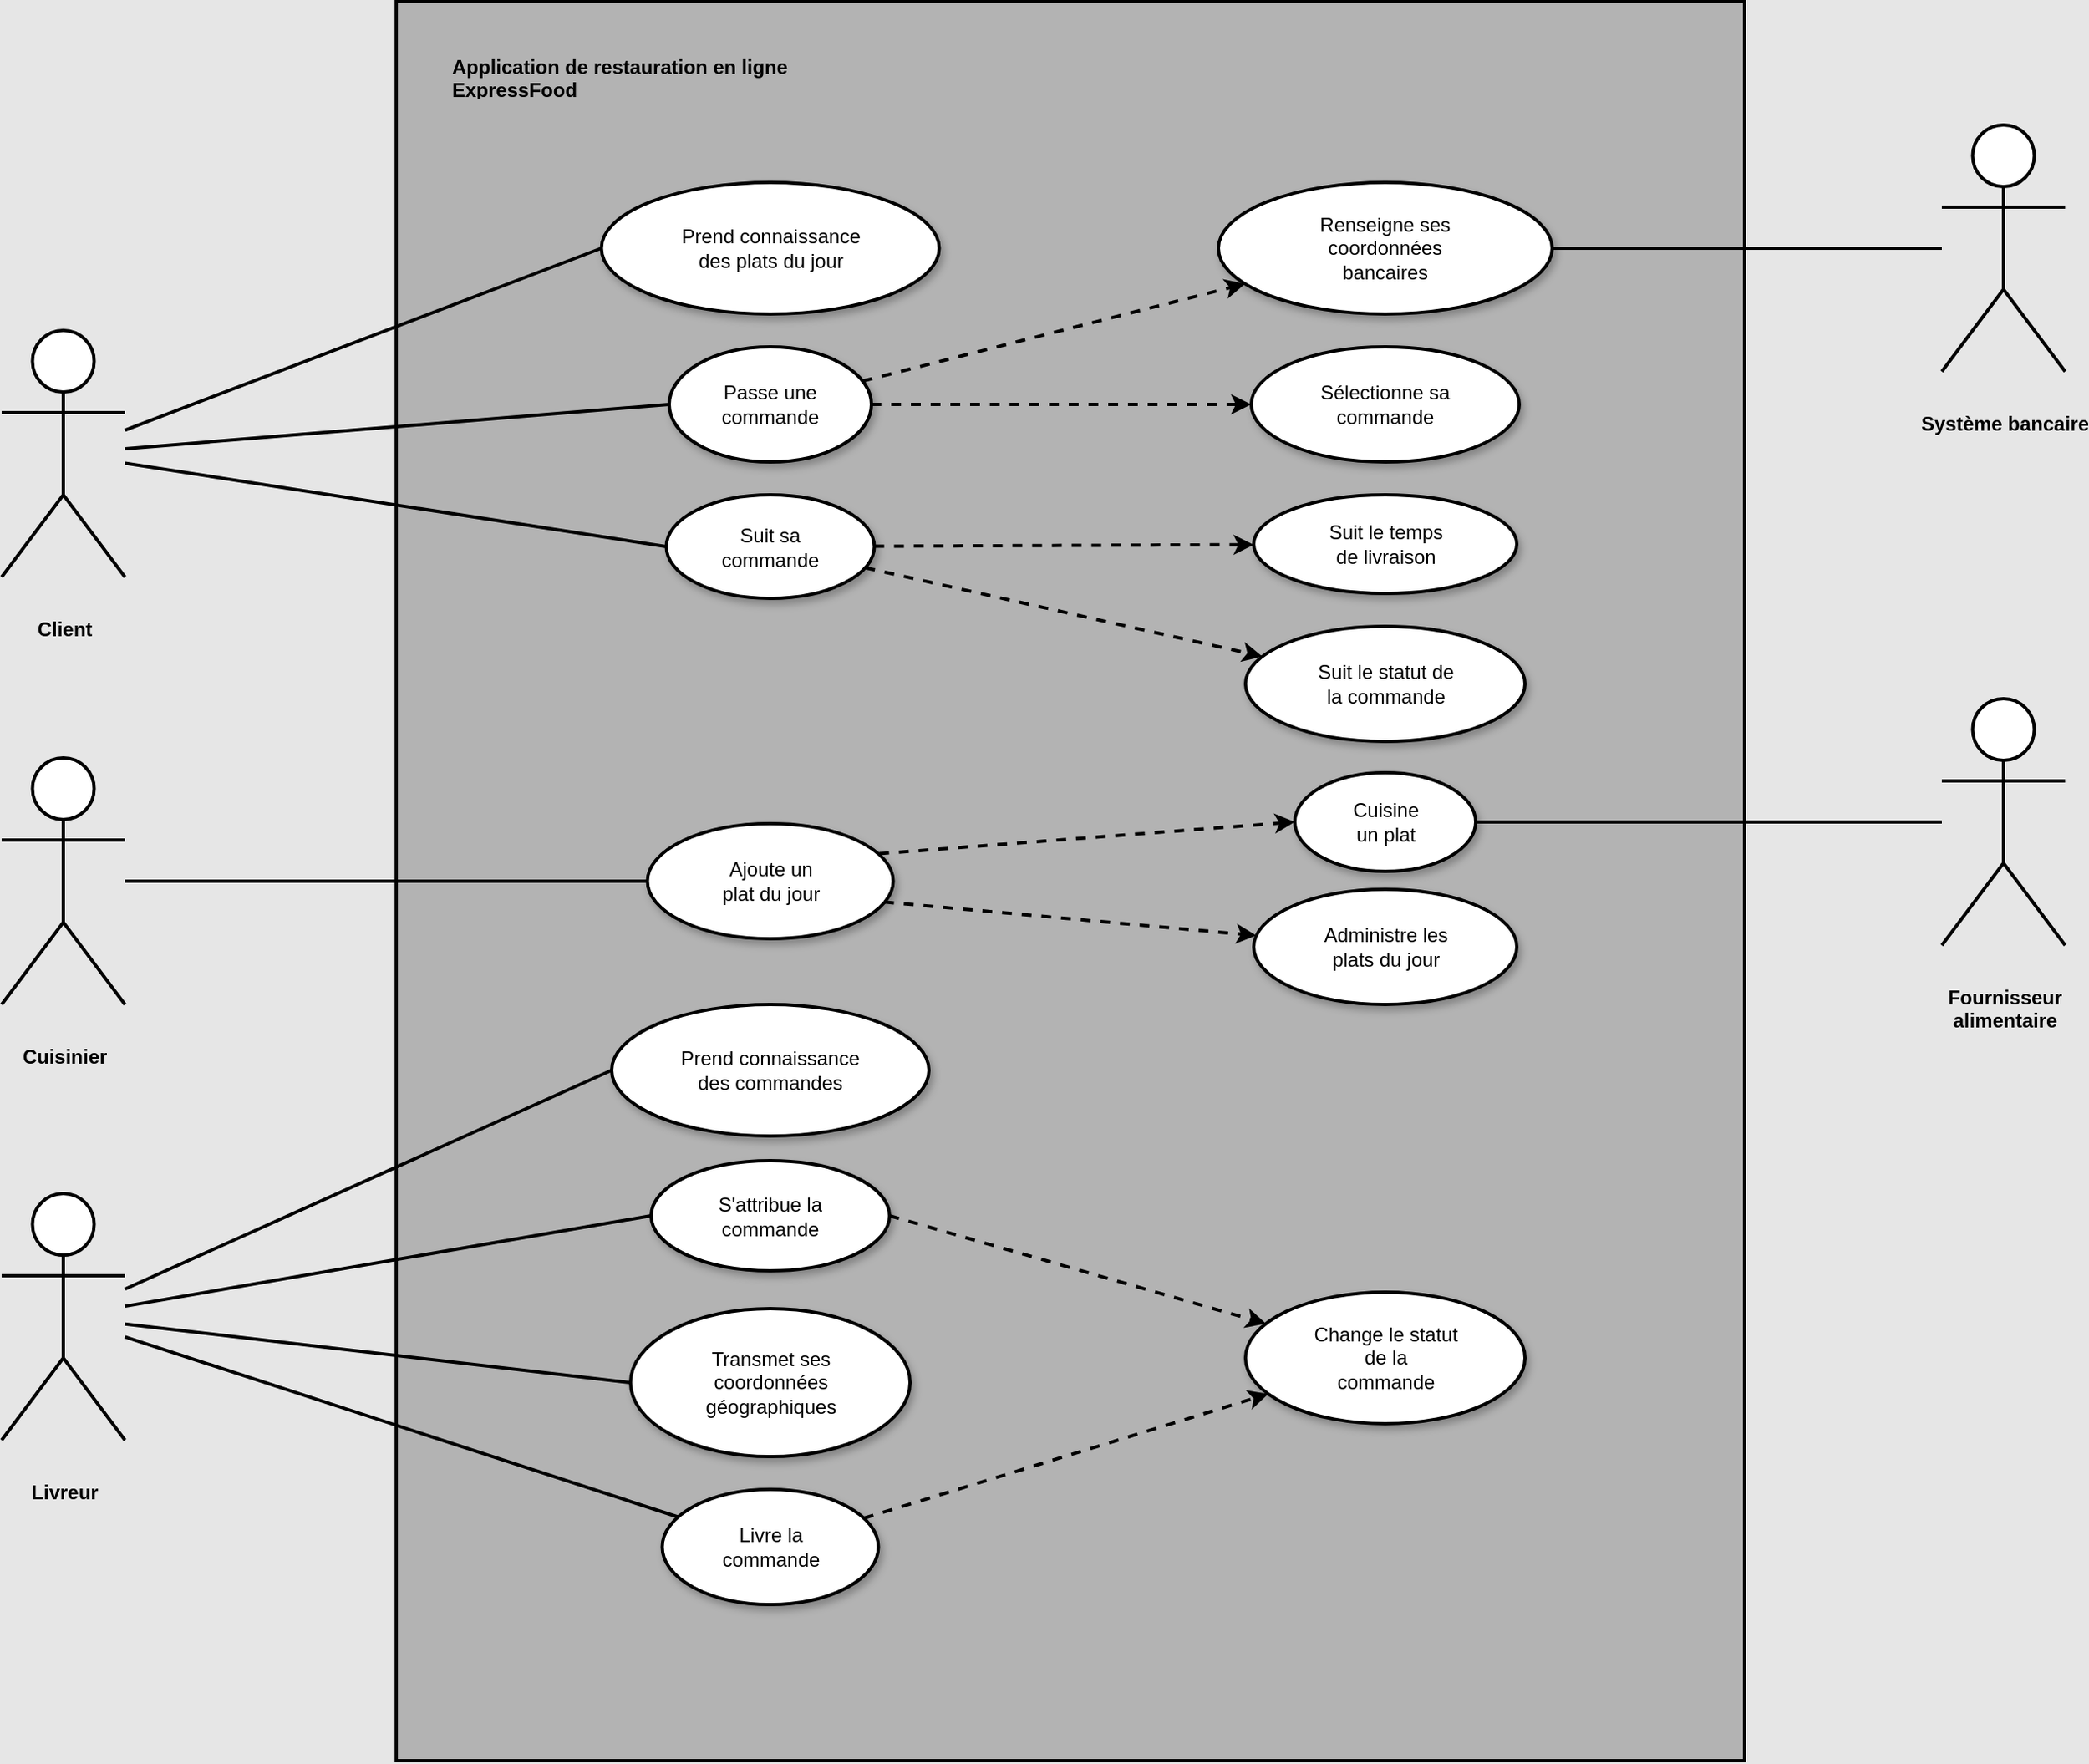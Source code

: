 <mxfile version="17.2.3" type="device" pages="4"><diagram id="iim4fcjClBLdj3N71Xei" name="Diagramme de cas d'utilisation"><mxGraphModel dx="3875" dy="2183" grid="1" gridSize="10" guides="1" tooltips="1" connect="1" arrows="1" fold="1" page="1" pageScale="1" pageWidth="2500" pageHeight="2500" background="#E6E6E6" math="0" shadow="0"><root><mxCell id="DeaZCoJEQNc8ZCmPi-JB-0"/><mxCell id="DeaZCoJEQNc8ZCmPi-JB-1" parent="DeaZCoJEQNc8ZCmPi-JB-0"/><mxCell id="k3rEBfVsDKbGM_SN4uCg-1" value="" style="rounded=0;whiteSpace=wrap;html=1;shadow=0;labelBackgroundColor=none;labelBorderColor=none;fontSize=12;fontColor=default;strokeWidth=2;fillColor=#B3B3B3;" vertex="1" parent="DeaZCoJEQNc8ZCmPi-JB-1"><mxGeometry x="890" y="780" width="820" height="1070" as="geometry"/></mxCell><mxCell id="DeaZCoJEQNc8ZCmPi-JB-14" value="Client" style="shape=umlActor;verticalLabelPosition=bottom;verticalAlign=top;html=1;outlineConnect=0;fontSize=12;strokeWidth=2;spacing=20;align=center;fontStyle=1" parent="DeaZCoJEQNc8ZCmPi-JB-1" vertex="1"><mxGeometry x="650" y="980" width="75" height="150" as="geometry"/></mxCell><mxCell id="DeaZCoJEQNc8ZCmPi-JB-16" value="Livreur" style="shape=umlActor;verticalLabelPosition=bottom;verticalAlign=top;html=1;outlineConnect=0;fontSize=12;strokeWidth=2;spacing=20;align=center;fontStyle=1" parent="DeaZCoJEQNc8ZCmPi-JB-1" vertex="1"><mxGeometry x="650" y="1505" width="75" height="150" as="geometry"/></mxCell><mxCell id="DeaZCoJEQNc8ZCmPi-JB-19" value="" style="endArrow=none;html=1;rounded=0;fontSize=12;entryX=0;entryY=0.5;entryDx=0;entryDy=0;strokeWidth=2;spacing=40;align=center;verticalAlign=middle;" parent="DeaZCoJEQNc8ZCmPi-JB-1" source="vUvRUjjL8XwKRvXAYof8-1" target="0JgFLwS1_UsopOjNm2hM-18" edge="1"><mxGeometry width="50" height="50" relative="1" as="geometry"><mxPoint x="770" y="1235.882" as="sourcePoint"/><mxPoint x="1028.5" y="1378" as="targetPoint"/></mxGeometry></mxCell><mxCell id="DeaZCoJEQNc8ZCmPi-JB-20" value="" style="endArrow=none;html=1;rounded=0;fontSize=12;entryX=0;entryY=0.5;entryDx=0;entryDy=0;strokeWidth=2;spacing=40;align=center;verticalAlign=middle;" parent="DeaZCoJEQNc8ZCmPi-JB-1" target="DeaZCoJEQNc8ZCmPi-JB-27" edge="1" source="DeaZCoJEQNc8ZCmPi-JB-14"><mxGeometry width="50" height="50" relative="1" as="geometry"><mxPoint x="825" y="987.383" as="sourcePoint"/><mxPoint x="976.0" y="935" as="targetPoint"/></mxGeometry></mxCell><mxCell id="DeaZCoJEQNc8ZCmPi-JB-21" value="" style="endArrow=none;html=1;rounded=0;fontSize=12;entryX=0;entryY=0.5;entryDx=0;entryDy=0;strokeWidth=2;spacing=40;align=center;verticalAlign=middle;" parent="DeaZCoJEQNc8ZCmPi-JB-1" target="DeaZCoJEQNc8ZCmPi-JB-26" edge="1" source="DeaZCoJEQNc8ZCmPi-JB-14"><mxGeometry width="50" height="50" relative="1" as="geometry"><mxPoint x="825" y="997.383" as="sourcePoint"/><mxPoint x="956.0" y="1141.5" as="targetPoint"/></mxGeometry></mxCell><mxCell id="DeaZCoJEQNc8ZCmPi-JB-22" value="" style="endArrow=none;html=1;rounded=0;fontSize=12;entryX=0;entryY=0.5;entryDx=0;entryDy=0;strokeWidth=2;spacing=40;align=center;verticalAlign=middle;" parent="DeaZCoJEQNc8ZCmPi-JB-1" source="DeaZCoJEQNc8ZCmPi-JB-16" target="DeaZCoJEQNc8ZCmPi-JB-23" edge="1"><mxGeometry width="50" height="50" relative="1" as="geometry"><mxPoint x="903" y="1558" as="sourcePoint"/><mxPoint x="993" y="1408" as="targetPoint"/></mxGeometry></mxCell><mxCell id="DeaZCoJEQNc8ZCmPi-JB-23" value="&lt;span style=&quot;font-size: 12px;&quot;&gt;S'attribue la commande&lt;br style=&quot;font-size: 12px;&quot;&gt;&lt;/span&gt;" style="ellipse;whiteSpace=wrap;html=1;fontSize=12;spacing=2;strokeWidth=2;align=center;verticalAlign=middle;spacingTop=20;spacingBottom=20;spacingLeft=40;spacingRight=40;shadow=1;" parent="DeaZCoJEQNc8ZCmPi-JB-1" vertex="1"><mxGeometry x="1045" y="1485" width="145" height="67" as="geometry"/></mxCell><mxCell id="DeaZCoJEQNc8ZCmPi-JB-26" value="Passe une commande" style="ellipse;whiteSpace=wrap;html=1;fontSize=12;spacing=2;strokeWidth=2;align=center;verticalAlign=middle;spacingTop=20;spacingBottom=20;spacingLeft=40;spacingRight=40;shadow=1;" parent="DeaZCoJEQNc8ZCmPi-JB-1" vertex="1"><mxGeometry x="1056" y="990" width="123" height="70" as="geometry"/></mxCell><mxCell id="DeaZCoJEQNc8ZCmPi-JB-27" value="Prend connaissance des plats du jour" style="ellipse;whiteSpace=wrap;html=1;fontSize=12;spacing=2;strokeWidth=2;align=center;verticalAlign=middle;spacingTop=20;spacingBottom=20;spacingLeft=40;spacingRight=40;shadow=1;" parent="DeaZCoJEQNc8ZCmPi-JB-1" vertex="1"><mxGeometry x="1014.75" y="890" width="205.5" height="80" as="geometry"/></mxCell><mxCell id="9ruv8ERGauRJGfMhkSCl-2" value="Prend connaissance des commandes" style="ellipse;whiteSpace=wrap;html=1;fontSize=12;spacing=2;strokeWidth=2;align=center;verticalAlign=middle;spacingTop=20;spacingBottom=20;spacingLeft=40;spacingRight=40;shadow=1;" parent="DeaZCoJEQNc8ZCmPi-JB-1" vertex="1"><mxGeometry x="1021" y="1390" width="193" height="80" as="geometry"/></mxCell><mxCell id="9ruv8ERGauRJGfMhkSCl-5" value="" style="endArrow=none;html=1;rounded=0;fontSize=12;entryX=0;entryY=0.5;entryDx=0;entryDy=0;strokeWidth=2;spacing=40;align=center;verticalAlign=middle;" parent="DeaZCoJEQNc8ZCmPi-JB-1" source="DeaZCoJEQNc8ZCmPi-JB-16" target="9ruv8ERGauRJGfMhkSCl-2" edge="1"><mxGeometry width="50" height="50" relative="1" as="geometry"><mxPoint x="800" y="1525" as="sourcePoint"/><mxPoint x="893" y="1428" as="targetPoint"/></mxGeometry></mxCell><mxCell id="WIOTgdsDfQ5Zg1yWv1PC-0" value="Transmet ses coordonnées géographiques" style="ellipse;whiteSpace=wrap;html=1;fontSize=12;spacing=2;strokeWidth=2;align=center;verticalAlign=middle;spacingTop=20;spacingBottom=20;spacingLeft=40;spacingRight=40;shadow=1;" parent="DeaZCoJEQNc8ZCmPi-JB-1" vertex="1"><mxGeometry x="1032.5" y="1575" width="170" height="90" as="geometry"/></mxCell><mxCell id="WIOTgdsDfQ5Zg1yWv1PC-2" value="" style="endArrow=none;html=1;rounded=0;fontSize=12;entryX=0;entryY=0.5;entryDx=0;entryDy=0;strokeWidth=2;spacing=40;align=center;verticalAlign=middle;" parent="DeaZCoJEQNc8ZCmPi-JB-1" source="DeaZCoJEQNc8ZCmPi-JB-16" target="WIOTgdsDfQ5Zg1yWv1PC-0" edge="1"><mxGeometry width="50" height="50" relative="1" as="geometry"><mxPoint x="833" y="1458" as="sourcePoint"/><mxPoint x="1103" y="1508" as="targetPoint"/></mxGeometry></mxCell><mxCell id="0JgFLwS1_UsopOjNm2hM-7" value="Renseigne ses coordonnées bancaires" style="ellipse;fontSize=12;spacing=2;labelBorderColor=none;strokeWidth=2;align=center;verticalAlign=middle;spacingTop=20;spacingBottom=20;spacingLeft=40;spacingRight=40;shadow=1;whiteSpace=wrap;html=1;labelBackgroundColor=none;fillColor=default;fontColor=default;" parent="DeaZCoJEQNc8ZCmPi-JB-1" vertex="1"><mxGeometry x="1390" y="890" width="203" height="80" as="geometry"/></mxCell><mxCell id="0JgFLwS1_UsopOjNm2hM-9" value="" style="endArrow=classic;dashed=1;html=1;rounded=0;endFill=1;spacing=2;fontSize=12;strokeWidth=2;align=center;verticalAlign=middle;spacingTop=20;spacingBottom=20;spacingLeft=40;spacingRight=40;" parent="DeaZCoJEQNc8ZCmPi-JB-1" source="DeaZCoJEQNc8ZCmPi-JB-26" target="0JgFLwS1_UsopOjNm2hM-7" edge="1"><mxGeometry width="50" height="50" relative="1" as="geometry"><mxPoint x="1282" y="1027" as="sourcePoint"/><mxPoint x="1282" y="1110" as="targetPoint"/></mxGeometry></mxCell><mxCell id="0JgFLwS1_UsopOjNm2hM-13" value="Change le statut de la commande" style="ellipse;fontSize=12;spacing=2;strokeWidth=2;align=center;verticalAlign=middle;spacingTop=20;spacingBottom=20;spacingLeft=40;spacingRight=40;shadow=1;whiteSpace=wrap;html=1;labelBorderColor=none;labelBackgroundColor=none;fillColor=default;fontColor=default;" parent="DeaZCoJEQNc8ZCmPi-JB-1" vertex="1"><mxGeometry x="1406.5" y="1565" width="170" height="80" as="geometry"/></mxCell><mxCell id="0JgFLwS1_UsopOjNm2hM-14" value="" style="endArrow=classic;dashed=1;html=1;rounded=0;exitX=1;exitY=0.5;exitDx=0;exitDy=0;endFill=1;spacing=2;fontSize=12;strokeWidth=2;align=center;verticalAlign=middle;spacingTop=20;spacingBottom=20;spacingLeft=40;spacingRight=40;" parent="DeaZCoJEQNc8ZCmPi-JB-1" source="DeaZCoJEQNc8ZCmPi-JB-23" target="0JgFLwS1_UsopOjNm2hM-13" edge="1"><mxGeometry width="50" height="50" relative="1" as="geometry"><mxPoint x="1230" y="1755" as="sourcePoint"/><mxPoint x="1280" y="1705" as="targetPoint"/></mxGeometry></mxCell><mxCell id="0JgFLwS1_UsopOjNm2hM-16" value="&lt;span style=&quot;font-size: 12px;&quot;&gt;Livre la commande&lt;/span&gt;" style="ellipse;whiteSpace=wrap;html=1;fontSize=12;spacing=2;strokeWidth=2;align=center;verticalAlign=middle;spacingTop=20;spacingBottom=20;spacingLeft=40;spacingRight=40;shadow=1;" parent="DeaZCoJEQNc8ZCmPi-JB-1" vertex="1"><mxGeometry x="1051.75" y="1685" width="131.5" height="70" as="geometry"/></mxCell><mxCell id="0JgFLwS1_UsopOjNm2hM-18" value="&lt;font style=&quot;font-size: 12px;&quot;&gt;Ajoute un plat du jour&lt;/font&gt;" style="ellipse;whiteSpace=wrap;html=1;fontSize=12;spacing=2;strokeWidth=2;align=center;verticalAlign=middle;spacingTop=20;spacingBottom=20;spacingLeft=40;spacingRight=40;shadow=1;" parent="DeaZCoJEQNc8ZCmPi-JB-1" vertex="1"><mxGeometry x="1042.75" y="1280" width="149.5" height="70" as="geometry"/></mxCell><mxCell id="0JgFLwS1_UsopOjNm2hM-19" value="Cuisine un plat&lt;br&gt;" style="ellipse;fontSize=12;spacing=2;strokeWidth=2;align=center;verticalAlign=middle;spacingTop=20;spacingBottom=20;spacingLeft=40;spacingRight=40;shadow=1;whiteSpace=wrap;html=1;labelBorderColor=none;labelBackgroundColor=none;fillColor=default;fontColor=default;" parent="DeaZCoJEQNc8ZCmPi-JB-1" vertex="1"><mxGeometry x="1436.5" y="1249" width="110" height="60" as="geometry"/></mxCell><mxCell id="0JgFLwS1_UsopOjNm2hM-20" value="Administre les plats du jour&lt;br&gt;" style="ellipse;fontSize=12;spacing=2;strokeWidth=2;align=center;verticalAlign=middle;spacingTop=20;spacingBottom=20;spacingLeft=40;spacingRight=40;shadow=1;whiteSpace=wrap;html=1;labelBorderColor=none;labelBackgroundColor=none;fillColor=default;fontColor=default;" parent="DeaZCoJEQNc8ZCmPi-JB-1" vertex="1"><mxGeometry x="1411.5" y="1320" width="160" height="70" as="geometry"/></mxCell><mxCell id="0JgFLwS1_UsopOjNm2hM-21" value="" style="endArrow=classic;dashed=1;html=1;rounded=0;entryX=0;entryY=0.5;entryDx=0;entryDy=0;strokeWidth=2;endFill=1;exitX=0.943;exitY=0.261;exitDx=0;exitDy=0;exitPerimeter=0;spacing=2;fontSize=12;align=center;verticalAlign=middle;spacingTop=20;spacingBottom=20;spacingLeft=40;spacingRight=40;" parent="DeaZCoJEQNc8ZCmPi-JB-1" source="0JgFLwS1_UsopOjNm2hM-18" target="0JgFLwS1_UsopOjNm2hM-19" edge="1"><mxGeometry width="50" height="50" relative="1" as="geometry"><mxPoint x="1200" y="1200" as="sourcePoint"/><mxPoint x="1040" y="1320" as="targetPoint"/></mxGeometry></mxCell><mxCell id="0JgFLwS1_UsopOjNm2hM-22" value="" style="endArrow=classic;dashed=1;html=1;rounded=0;endFill=1;exitX=0.963;exitY=0.681;exitDx=0;exitDy=0;exitPerimeter=0;spacing=2;fontSize=12;strokeWidth=2;align=center;verticalAlign=middle;spacingTop=20;spacingBottom=20;spacingLeft=40;spacingRight=40;" parent="DeaZCoJEQNc8ZCmPi-JB-1" source="0JgFLwS1_UsopOjNm2hM-18" target="0JgFLwS1_UsopOjNm2hM-20" edge="1"><mxGeometry width="50" height="50" relative="1" as="geometry"><mxPoint x="1300.0" y="1225" as="sourcePoint"/><mxPoint x="1200" y="1400" as="targetPoint"/></mxGeometry></mxCell><mxCell id="3OMsc8KXB9G2YJlehZOV-0" value="Sélectionne sa commande" style="ellipse;fontSize=12;spacing=2;strokeWidth=2;align=center;verticalAlign=middle;spacingTop=20;spacingBottom=20;spacingLeft=40;spacingRight=40;shadow=1;whiteSpace=wrap;html=1;labelBorderColor=none;labelBackgroundColor=none;fillColor=default;fontColor=default;" parent="DeaZCoJEQNc8ZCmPi-JB-1" vertex="1"><mxGeometry x="1410" y="990" width="163" height="70" as="geometry"/></mxCell><mxCell id="3OMsc8KXB9G2YJlehZOV-3" value="Suit sa commande" style="ellipse;whiteSpace=wrap;html=1;fontSize=12;spacing=2;strokeWidth=2;align=center;verticalAlign=middle;spacingTop=20;spacingBottom=20;spacingLeft=40;spacingRight=40;shadow=1;" parent="DeaZCoJEQNc8ZCmPi-JB-1" vertex="1"><mxGeometry x="1054.25" y="1080" width="126.5" height="63" as="geometry"/></mxCell><mxCell id="3OMsc8KXB9G2YJlehZOV-4" value="Suit le temps de livraison" style="ellipse;fontSize=12;spacing=2;strokeWidth=2;align=center;verticalAlign=middle;spacingTop=20;spacingBottom=20;spacingLeft=40;spacingRight=40;shadow=1;whiteSpace=wrap;html=1;labelBorderColor=none;labelBackgroundColor=none;fillColor=default;fontColor=default;" parent="DeaZCoJEQNc8ZCmPi-JB-1" vertex="1"><mxGeometry x="1411.5" y="1080" width="160" height="60" as="geometry"/></mxCell><mxCell id="3OMsc8KXB9G2YJlehZOV-5" value="Suit le statut de la commande" style="ellipse;fontSize=12;spacing=2;strokeWidth=2;align=center;verticalAlign=middle;spacingTop=20;spacingBottom=20;spacingLeft=40;spacingRight=40;shadow=1;whiteSpace=wrap;html=1;labelBorderColor=none;labelBackgroundColor=none;fillColor=default;fontColor=default;" parent="DeaZCoJEQNc8ZCmPi-JB-1" vertex="1"><mxGeometry x="1406.5" y="1160" width="170" height="70" as="geometry"/></mxCell><mxCell id="3OMsc8KXB9G2YJlehZOV-6" value="" style="endArrow=classic;dashed=1;html=1;rounded=0;endFill=1;spacing=2;fontSize=12;strokeWidth=2;align=center;verticalAlign=middle;spacingTop=20;spacingBottom=20;spacingLeft=40;spacingRight=40;" parent="DeaZCoJEQNc8ZCmPi-JB-1" source="DeaZCoJEQNc8ZCmPi-JB-26" target="3OMsc8KXB9G2YJlehZOV-0" edge="1"><mxGeometry width="50" height="50" relative="1" as="geometry"><mxPoint x="1217.0" y="1080" as="sourcePoint"/><mxPoint x="1355.245" y="929.425" as="targetPoint"/></mxGeometry></mxCell><mxCell id="3OMsc8KXB9G2YJlehZOV-7" value="" style="endArrow=classic;dashed=1;html=1;rounded=0;endFill=1;spacing=2;fontSize=12;strokeWidth=2;align=center;verticalAlign=middle;spacingTop=20;spacingBottom=20;spacingLeft=40;spacingRight=40;" parent="DeaZCoJEQNc8ZCmPi-JB-1" source="3OMsc8KXB9G2YJlehZOV-3" target="3OMsc8KXB9G2YJlehZOV-4" edge="1"><mxGeometry width="50" height="50" relative="1" as="geometry"><mxPoint x="1190.634" y="1157.0" as="sourcePoint"/><mxPoint x="1297.002" y="1129.224" as="targetPoint"/></mxGeometry></mxCell><mxCell id="3OMsc8KXB9G2YJlehZOV-8" value="" style="endArrow=classic;dashed=1;html=1;rounded=0;endFill=1;spacing=2;fontSize=12;strokeWidth=2;align=center;verticalAlign=middle;spacingTop=20;spacingBottom=20;spacingLeft=40;spacingRight=40;" parent="DeaZCoJEQNc8ZCmPi-JB-1" source="3OMsc8KXB9G2YJlehZOV-3" target="3OMsc8KXB9G2YJlehZOV-5" edge="1"><mxGeometry width="50" height="50" relative="1" as="geometry"><mxPoint x="1201.991" y="1193.145" as="sourcePoint"/><mxPoint x="1220" y="1180" as="targetPoint"/></mxGeometry></mxCell><mxCell id="3OMsc8KXB9G2YJlehZOV-9" value="" style="endArrow=none;html=1;rounded=0;fontSize=12;entryX=0;entryY=0.5;entryDx=0;entryDy=0;strokeWidth=2;spacing=40;align=center;verticalAlign=middle;" parent="DeaZCoJEQNc8ZCmPi-JB-1" source="DeaZCoJEQNc8ZCmPi-JB-14" target="3OMsc8KXB9G2YJlehZOV-3" edge="1"><mxGeometry width="50" height="50" relative="1" as="geometry"><mxPoint x="870" y="1079" as="sourcePoint"/><mxPoint x="1027.0" y="1080" as="targetPoint"/></mxGeometry></mxCell><mxCell id="3OMsc8KXB9G2YJlehZOV-14" value="" style="endArrow=classic;dashed=1;html=1;rounded=0;endFill=1;spacing=2;fontSize=12;strokeWidth=2;align=center;verticalAlign=middle;spacingTop=20;spacingBottom=20;spacingLeft=40;spacingRight=40;" parent="DeaZCoJEQNc8ZCmPi-JB-1" source="0JgFLwS1_UsopOjNm2hM-16" target="0JgFLwS1_UsopOjNm2hM-13" edge="1"><mxGeometry width="50" height="50" relative="1" as="geometry"><mxPoint x="1215.0" y="1663" as="sourcePoint"/><mxPoint x="1370.0" y="1610" as="targetPoint"/></mxGeometry></mxCell><mxCell id="3OMsc8KXB9G2YJlehZOV-15" value="" style="endArrow=none;html=1;rounded=0;fontSize=12;strokeWidth=2;spacing=40;align=center;verticalAlign=middle;" parent="DeaZCoJEQNc8ZCmPi-JB-1" source="DeaZCoJEQNc8ZCmPi-JB-16" target="0JgFLwS1_UsopOjNm2hM-16" edge="1"><mxGeometry width="50" height="50" relative="1" as="geometry"><mxPoint x="790" y="1636.809" as="sourcePoint"/><mxPoint x="1033.5" y="1828.5" as="targetPoint"/></mxGeometry></mxCell><mxCell id="vUvRUjjL8XwKRvXAYof8-1" value="Cuisinier" style="shape=umlActor;verticalLabelPosition=bottom;verticalAlign=top;html=1;outlineConnect=0;fontSize=12;strokeWidth=2;spacing=20;align=center;fontStyle=1" vertex="1" parent="DeaZCoJEQNc8ZCmPi-JB-1"><mxGeometry x="650" y="1240" width="75" height="150" as="geometry"/></mxCell><mxCell id="vUvRUjjL8XwKRvXAYof8-5" value="Système bancaire&lt;br&gt;" style="shape=umlActor;verticalLabelPosition=bottom;verticalAlign=top;html=1;outlineConnect=0;fontSize=12;strokeWidth=2;spacing=20;align=center;fontStyle=1" vertex="1" parent="DeaZCoJEQNc8ZCmPi-JB-1"><mxGeometry x="1830" y="855" width="75" height="150" as="geometry"/></mxCell><mxCell id="k3rEBfVsDKbGM_SN4uCg-2" value="&lt;b&gt;Application de restauration en ligne&lt;br&gt;ExpressFood&lt;/b&gt;" style="text;strokeColor=none;fillColor=none;align=left;verticalAlign=middle;spacingLeft=4;spacingRight=4;overflow=hidden;points=[[0,0.5],[1,0.5]];portConstraint=eastwest;rotatable=0;shadow=1;labelBackgroundColor=none;labelBorderColor=none;fontSize=12;fontColor=#000000;html=1;" vertex="1" parent="DeaZCoJEQNc8ZCmPi-JB-1"><mxGeometry x="917.5" y="810" width="440" height="30" as="geometry"/></mxCell><mxCell id="k3rEBfVsDKbGM_SN4uCg-4" value="Fournisseur&lt;br&gt;alimentaire" style="shape=umlActor;verticalLabelPosition=bottom;verticalAlign=top;html=1;outlineConnect=0;fontSize=12;strokeWidth=2;spacing=20;align=center;fontStyle=1" vertex="1" parent="DeaZCoJEQNc8ZCmPi-JB-1"><mxGeometry x="1830" y="1204" width="75" height="150" as="geometry"/></mxCell><mxCell id="k3rEBfVsDKbGM_SN4uCg-6" value="" style="endArrow=none;html=1;rounded=0;shadow=0;fontSize=12;fontColor=default;strokeColor=default;strokeWidth=2;" edge="1" parent="DeaZCoJEQNc8ZCmPi-JB-1" source="0JgFLwS1_UsopOjNm2hM-19" target="k3rEBfVsDKbGM_SN4uCg-4"><mxGeometry width="50" height="50" relative="1" as="geometry"><mxPoint x="1310" y="1300" as="sourcePoint"/><mxPoint x="1360" y="1250" as="targetPoint"/></mxGeometry></mxCell><mxCell id="k3rEBfVsDKbGM_SN4uCg-7" value="" style="endArrow=none;html=1;rounded=0;shadow=0;fontSize=12;fontColor=default;strokeColor=default;strokeWidth=2;" edge="1" parent="DeaZCoJEQNc8ZCmPi-JB-1" source="0JgFLwS1_UsopOjNm2hM-7" target="vUvRUjjL8XwKRvXAYof8-5"><mxGeometry width="50" height="50" relative="1" as="geometry"><mxPoint x="1310" y="1300" as="sourcePoint"/><mxPoint x="1360" y="1250" as="targetPoint"/></mxGeometry></mxCell></root></mxGraphModel></diagram><diagram id="hKaPU2LZsnrKmEvqLeK0" name="Diagramme de classes"><mxGraphModel dx="1069" dy="602" grid="1" gridSize="10" guides="1" tooltips="1" connect="1" arrows="1" fold="1" page="1" pageScale="1" pageWidth="1654" pageHeight="2336" background="#E6E6E6" math="0" shadow="0"><root><mxCell id="op8GEZCJXNedWSREfFqO-0"/><mxCell id="op8GEZCJXNedWSREfFqO-1" parent="op8GEZCJXNedWSREfFqO-0"/><mxCell id="i3GrxH1-OFVTTL_KMhkL-14" value="Livreur" style="swimlane;fontStyle=1;childLayout=stackLayout;horizontal=1;startSize=30;horizontalStack=0;resizeParent=1;resizeParentMax=0;resizeLast=0;collapsible=1;marginBottom=0;rounded=0;shadow=1;glass=0;sketch=0;strokeColor=default;strokeWidth=2;fillColor=default;gradientColor=none;swimlaneFillColor=default;spacing=0;whiteSpace=wrap;spacingTop=5;spacingLeft=10;spacingRight=10;spacingBottom=5;" parent="op8GEZCJXNedWSREfFqO-1" vertex="1"><mxGeometry x="560" y="650" width="140" height="200" as="geometry"/></mxCell><mxCell id="i3GrxH1-OFVTTL_KMhkL-17" value="ID : int" style="text;strokeColor=none;fillColor=none;align=left;verticalAlign=middle;spacingLeft=10;spacingRight=10;overflow=hidden;points=[[0,0.5],[1,0.5]];portConstraint=eastwest;rotatable=0;rounded=0;shadow=1;glass=0;sketch=0;spacing=0;whiteSpace=wrap;spacingTop=5;spacingBottom=5;" parent="i3GrxH1-OFVTTL_KMhkL-14" vertex="1"><mxGeometry y="30" width="140" height="30" as="geometry"/></mxCell><mxCell id="i3GrxH1-OFVTTL_KMhkL-15" value="Nom : string" style="text;strokeColor=none;fillColor=none;align=left;verticalAlign=middle;spacingLeft=10;spacingRight=10;overflow=hidden;points=[[0,0.5],[1,0.5]];portConstraint=eastwest;rotatable=0;rounded=0;shadow=1;glass=0;sketch=0;spacing=0;whiteSpace=wrap;spacingTop=5;spacingBottom=5;" parent="i3GrxH1-OFVTTL_KMhkL-14" vertex="1"><mxGeometry y="60" width="140" height="30" as="geometry"/></mxCell><mxCell id="i3GrxH1-OFVTTL_KMhkL-16" value="Age : int" style="text;strokeColor=none;fillColor=none;align=left;verticalAlign=middle;spacingLeft=10;spacingRight=10;overflow=hidden;points=[[0,0.5],[1,0.5]];portConstraint=eastwest;rotatable=0;rounded=0;shadow=1;glass=0;sketch=0;spacing=0;whiteSpace=wrap;spacingTop=5;spacingBottom=5;" parent="i3GrxH1-OFVTTL_KMhkL-14" vertex="1"><mxGeometry y="90" width="140" height="30" as="geometry"/></mxCell><mxCell id="I_tZiJo356ie77Scn-4g-0" value="Coordonnées géographiques : int" style="text;strokeColor=none;fillColor=none;align=left;verticalAlign=middle;spacingLeft=10;spacingRight=10;overflow=hidden;points=[[0,0.5],[1,0.5]];portConstraint=eastwest;rotatable=0;rounded=0;shadow=1;glass=0;sketch=0;spacing=0;whiteSpace=wrap;spacingTop=5;spacingBottom=5;" parent="i3GrxH1-OFVTTL_KMhkL-14" vertex="1"><mxGeometry y="120" width="140" height="40" as="geometry"/></mxCell><mxCell id="_t98FHtiq0FIubnxSoJO-0" value="Date d'embauche : date" style="text;strokeColor=none;fillColor=none;align=left;verticalAlign=middle;spacingLeft=10;spacingRight=10;overflow=hidden;points=[[0,0.5],[1,0.5]];portConstraint=eastwest;rotatable=0;rounded=0;shadow=1;glass=0;sketch=0;spacing=0;whiteSpace=wrap;spacingTop=5;spacingBottom=5;" parent="i3GrxH1-OFVTTL_KMhkL-14" vertex="1"><mxGeometry y="160" width="140" height="40" as="geometry"/></mxCell><mxCell id="MDIgyrIlFOHYWFX9_d36-0" value="Client" style="swimlane;fontStyle=1;childLayout=stackLayout;horizontal=1;startSize=30;horizontalStack=0;resizeParent=1;resizeParentMax=0;resizeLast=0;collapsible=1;marginBottom=0;rounded=0;shadow=1;glass=0;sketch=0;strokeColor=default;strokeWidth=2;fillColor=default;gradientColor=none;swimlaneFillColor=default;spacing=0;whiteSpace=wrap;spacingTop=5;spacingLeft=10;spacingRight=10;spacingBottom=5;" parent="op8GEZCJXNedWSREfFqO-1" vertex="1"><mxGeometry x="1140" y="330" width="150" height="200" as="geometry"/></mxCell><mxCell id="W6IHF5Q2UOFXnXgwG3fq-1" value="ID : int" style="text;strokeColor=none;fillColor=none;align=left;verticalAlign=middle;spacingLeft=10;spacingRight=10;overflow=hidden;points=[[0,0.5],[1,0.5]];portConstraint=eastwest;rotatable=0;rounded=0;shadow=1;glass=0;sketch=0;spacing=0;whiteSpace=wrap;spacingTop=5;spacingBottom=5;" parent="MDIgyrIlFOHYWFX9_d36-0" vertex="1"><mxGeometry y="30" width="150" height="30" as="geometry"/></mxCell><mxCell id="MDIgyrIlFOHYWFX9_d36-2" value="Nom : string" style="text;strokeColor=none;fillColor=none;align=left;verticalAlign=middle;spacingLeft=10;spacingRight=10;overflow=hidden;points=[[0,0.5],[1,0.5]];portConstraint=eastwest;rotatable=0;rounded=0;shadow=1;glass=0;sketch=0;spacing=0;whiteSpace=wrap;spacingTop=5;spacingBottom=5;" parent="MDIgyrIlFOHYWFX9_d36-0" vertex="1"><mxGeometry y="60" width="150" height="30" as="geometry"/></mxCell><mxCell id="MDIgyrIlFOHYWFX9_d36-3" value="Age : int" style="text;strokeColor=none;fillColor=none;align=left;verticalAlign=middle;spacingLeft=10;spacingRight=10;overflow=hidden;points=[[0,0.5],[1,0.5]];portConstraint=eastwest;rotatable=0;rounded=0;shadow=1;glass=0;sketch=0;spacing=0;whiteSpace=wrap;spacingTop=5;spacingBottom=5;" parent="MDIgyrIlFOHYWFX9_d36-0" vertex="1"><mxGeometry y="90" width="150" height="30" as="geometry"/></mxCell><mxCell id="MDIgyrIlFOHYWFX9_d36-4" value="Adresse : string" style="text;strokeColor=none;fillColor=none;align=left;verticalAlign=middle;spacingLeft=10;spacingRight=10;overflow=hidden;points=[[0,0.5],[1,0.5]];portConstraint=eastwest;rotatable=0;rounded=0;shadow=1;glass=0;sketch=0;spacing=0;whiteSpace=wrap;spacingTop=5;spacingBottom=5;" parent="MDIgyrIlFOHYWFX9_d36-0" vertex="1"><mxGeometry y="120" width="150" height="30" as="geometry"/></mxCell><mxCell id="W6IHF5Q2UOFXnXgwG3fq-0" value="Coordonnées bancaires&#10;: string" style="text;strokeColor=none;fillColor=none;align=left;verticalAlign=middle;spacingLeft=10;spacingRight=10;overflow=hidden;points=[[0,0.5],[1,0.5]];portConstraint=eastwest;rotatable=0;rounded=0;shadow=1;glass=0;sketch=0;spacing=0;labelBorderColor=none;whiteSpace=wrap;spacingTop=5;spacingBottom=5;" parent="MDIgyrIlFOHYWFX9_d36-0" vertex="1"><mxGeometry y="150" width="150" height="50" as="geometry"/></mxCell><mxCell id="MDIgyrIlFOHYWFX9_d36-5" value="Cuisinier" style="swimlane;fontStyle=1;childLayout=stackLayout;horizontal=1;startSize=30;horizontalStack=0;resizeParent=1;resizeParentMax=0;resizeLast=0;collapsible=1;marginBottom=0;rounded=0;shadow=1;glass=0;sketch=0;strokeColor=default;strokeWidth=2;fillColor=default;gradientColor=none;swimlaneFillColor=default;spacing=0;whiteSpace=wrap;spacingTop=5;spacingLeft=10;spacingRight=10;spacingBottom=5;" parent="op8GEZCJXNedWSREfFqO-1" vertex="1"><mxGeometry x="1310" y="770" width="140" height="190" as="geometry"/></mxCell><mxCell id="MDIgyrIlFOHYWFX9_d36-6" value="ID : int" style="text;strokeColor=none;fillColor=none;align=left;verticalAlign=middle;spacingLeft=10;spacingRight=10;overflow=hidden;points=[[0,0.5],[1,0.5]];portConstraint=eastwest;rotatable=0;rounded=0;shadow=1;glass=0;sketch=0;spacing=0;whiteSpace=wrap;spacingTop=5;spacingBottom=5;" parent="MDIgyrIlFOHYWFX9_d36-5" vertex="1"><mxGeometry y="30" width="140" height="30" as="geometry"/></mxCell><mxCell id="MDIgyrIlFOHYWFX9_d36-7" value="Nom : string" style="text;strokeColor=none;fillColor=none;align=left;verticalAlign=middle;spacingLeft=10;spacingRight=10;overflow=hidden;points=[[0,0.5],[1,0.5]];portConstraint=eastwest;rotatable=0;rounded=0;shadow=1;glass=0;sketch=0;spacing=0;whiteSpace=wrap;spacingTop=5;spacingBottom=5;" parent="MDIgyrIlFOHYWFX9_d36-5" vertex="1"><mxGeometry y="60" width="140" height="30" as="geometry"/></mxCell><mxCell id="MDIgyrIlFOHYWFX9_d36-8" value="Age : int" style="text;strokeColor=none;fillColor=none;align=left;verticalAlign=middle;spacingLeft=10;spacingRight=10;overflow=hidden;points=[[0,0.5],[1,0.5]];portConstraint=eastwest;rotatable=0;rounded=0;shadow=1;glass=0;sketch=0;spacing=0;whiteSpace=wrap;spacingTop=5;spacingBottom=5;" parent="MDIgyrIlFOHYWFX9_d36-5" vertex="1"><mxGeometry y="90" width="140" height="30" as="geometry"/></mxCell><mxCell id="MDIgyrIlFOHYWFX9_d36-9" value="Adresse : string" style="text;strokeColor=none;fillColor=none;align=left;verticalAlign=middle;spacingLeft=10;spacingRight=10;overflow=hidden;points=[[0,0.5],[1,0.5]];portConstraint=eastwest;rotatable=0;rounded=0;shadow=1;glass=0;sketch=0;spacing=0;whiteSpace=wrap;spacingTop=5;spacingBottom=5;" parent="MDIgyrIlFOHYWFX9_d36-5" vertex="1"><mxGeometry y="120" width="140" height="30" as="geometry"/></mxCell><mxCell id="_t98FHtiq0FIubnxSoJO-4" value="Date d'embauche : date" style="text;strokeColor=none;fillColor=none;align=left;verticalAlign=middle;spacingLeft=10;spacingRight=10;overflow=hidden;points=[[0,0.5],[1,0.5]];portConstraint=eastwest;rotatable=0;rounded=0;shadow=1;glass=0;sketch=0;spacing=0;whiteSpace=wrap;spacingTop=5;spacingBottom=5;" parent="MDIgyrIlFOHYWFX9_d36-5" vertex="1"><mxGeometry y="150" width="140" height="40" as="geometry"/></mxCell><mxCell id="IrQhDu3xKYK9kC6H8F3h-0" value="Plats" style="swimlane;fontStyle=1;childLayout=stackLayout;horizontal=1;startSize=30;horizontalStack=0;resizeParent=1;resizeParentMax=0;resizeLast=0;collapsible=1;marginBottom=0;rounded=0;shadow=1;glass=0;sketch=0;strokeColor=default;strokeWidth=2;fillColor=default;gradientColor=none;swimlaneFillColor=default;spacing=0;whiteSpace=wrap;spacingTop=5;spacingLeft=10;spacingRight=10;spacingBottom=5;" parent="op8GEZCJXNedWSREfFqO-1" vertex="1"><mxGeometry x="1000" y="820" width="140" height="90" as="geometry"/></mxCell><mxCell id="IrQhDu3xKYK9kC6H8F3h-1" value="ID : int" style="text;strokeColor=none;fillColor=none;align=left;verticalAlign=middle;spacingLeft=10;spacingRight=10;overflow=hidden;points=[[0,0.5],[1,0.5]];portConstraint=eastwest;rotatable=0;rounded=0;shadow=1;glass=0;sketch=0;spacing=0;whiteSpace=wrap;spacingTop=5;spacingBottom=5;" parent="IrQhDu3xKYK9kC6H8F3h-0" vertex="1"><mxGeometry y="30" width="140" height="30" as="geometry"/></mxCell><mxCell id="IrQhDu3xKYK9kC6H8F3h-2" value="Nom : string" style="text;strokeColor=none;fillColor=none;align=left;verticalAlign=middle;spacingLeft=10;spacingRight=10;overflow=hidden;points=[[0,0.5],[1,0.5]];portConstraint=eastwest;rotatable=0;rounded=0;shadow=1;glass=0;sketch=0;spacing=0;whiteSpace=wrap;spacingTop=5;spacingBottom=5;" parent="IrQhDu3xKYK9kC6H8F3h-0" vertex="1"><mxGeometry y="60" width="140" height="30" as="geometry"/></mxCell><mxCell id="IrQhDu3xKYK9kC6H8F3h-10" value="" style="endArrow=none;rounded=0;strokeWidth=2;spacing=0;spacingTop=5;spacingLeft=10;spacingRight=10;spacingBottom=5;" parent="op8GEZCJXNedWSREfFqO-1" source="vnzBPiRTMQX4H8br3iVO-5" target="sGjJwNLpdlOD8r0-qvy3-0" edge="1"><mxGeometry width="50" height="50" relative="1" as="geometry"><mxPoint x="1060" y="710" as="sourcePoint"/><mxPoint x="1110" y="660" as="targetPoint"/><Array as="points"><mxPoint x="760" y="675"/></Array></mxGeometry></mxCell><mxCell id="IrQhDu3xKYK9kC6H8F3h-11" value="" style="endArrow=none;rounded=0;strokeWidth=2;entryX=1;entryY=0.5;entryDx=0;entryDy=0;spacing=0;spacingTop=5;spacingLeft=10;spacingRight=10;spacingBottom=5;" parent="op8GEZCJXNedWSREfFqO-1" source="mYn9eo3LAvy26iELp679-8" target="i3GrxH1-OFVTTL_KMhkL-16" edge="1"><mxGeometry width="50" height="50" relative="1" as="geometry"><mxPoint x="1080.0" y="720.0" as="sourcePoint"/><mxPoint x="1080.0" y="640.0" as="targetPoint"/><Array as="points"><mxPoint x="740" y="865"/><mxPoint x="740" y="755"/></Array></mxGeometry></mxCell><mxCell id="IrQhDu3xKYK9kC6H8F3h-12" value="" style="endArrow=none;rounded=0;strokeWidth=2;spacing=0;spacingTop=5;spacingLeft=10;spacingRight=10;spacingBottom=5;" parent="op8GEZCJXNedWSREfFqO-1" source="IrQhDu3xKYK9kC6H8F3h-0" target="MDIgyrIlFOHYWFX9_d36-5" edge="1"><mxGeometry width="50" height="50" relative="1" as="geometry"><mxPoint x="1010.0" y="765" as="sourcePoint"/><mxPoint x="876.071" y="640.0" as="targetPoint"/><Array as="points"/></mxGeometry></mxCell><mxCell id="iATa4FifPiwo2z-Aldum-0" value="*" style="text;strokeColor=none;fillColor=none;align=center;verticalAlign=middle;rounded=0;spacing=0;whiteSpace=wrap;spacingTop=5;spacingLeft=10;spacingRight=10;spacingBottom=5;fontStyle=1" parent="op8GEZCJXNedWSREfFqO-1" vertex="1"><mxGeometry x="960" y="660" width="30" height="20" as="geometry"/></mxCell><mxCell id="iATa4FifPiwo2z-Aldum-1" value="*" style="text;strokeColor=none;fillColor=none;align=center;verticalAlign=middle;rounded=0;spacing=0;whiteSpace=wrap;spacingTop=5;spacingLeft=10;spacingRight=10;spacingBottom=5;fontStyle=1" parent="op8GEZCJXNedWSREfFqO-1" vertex="1"><mxGeometry x="830" y="430" width="30" height="30" as="geometry"/></mxCell><mxCell id="iATa4FifPiwo2z-Aldum-2" value="1" style="text;strokeColor=none;fillColor=none;align=center;verticalAlign=middle;rounded=0;spacing=0;whiteSpace=wrap;spacingTop=5;spacingLeft=10;spacingRight=10;spacingBottom=5;fontStyle=1" parent="op8GEZCJXNedWSREfFqO-1" vertex="1"><mxGeometry x="700" y="720" width="30" height="30" as="geometry"/></mxCell><mxCell id="iATa4FifPiwo2z-Aldum-4" value="*" style="text;strokeColor=none;fillColor=none;align=center;verticalAlign=middle;rounded=0;spacing=0;whiteSpace=wrap;spacingTop=5;spacingLeft=10;spacingRight=10;spacingBottom=5;" parent="op8GEZCJXNedWSREfFqO-1" vertex="1"><mxGeometry x="970" y="730" width="30" height="30" as="geometry"/></mxCell><mxCell id="sGjJwNLpdlOD8r0-qvy3-0" value="Commande" style="swimlane;fontStyle=1;childLayout=stackLayout;horizontal=1;startSize=30;horizontalStack=0;resizeParent=1;resizeParentMax=0;resizeLast=0;collapsible=1;marginBottom=0;rounded=0;shadow=1;glass=0;sketch=0;strokeColor=default;strokeWidth=2;fillColor=default;gradientColor=none;swimlaneFillColor=default;spacing=0;whiteSpace=wrap;spacingTop=5;spacingLeft=10;spacingRight=10;spacingBottom=5;" parent="op8GEZCJXNedWSREfFqO-1" vertex="1"><mxGeometry x="690" y="400" width="140" height="120" as="geometry"/></mxCell><mxCell id="sGjJwNLpdlOD8r0-qvy3-1" value="ID : int" style="text;strokeColor=none;fillColor=none;align=left;verticalAlign=middle;spacingLeft=10;spacingRight=10;overflow=hidden;points=[[0,0.5],[1,0.5]];portConstraint=eastwest;rotatable=0;rounded=0;shadow=1;glass=0;sketch=0;spacing=0;whiteSpace=wrap;spacingTop=5;spacingBottom=5;" parent="sGjJwNLpdlOD8r0-qvy3-0" vertex="1"><mxGeometry y="30" width="140" height="30" as="geometry"/></mxCell><mxCell id="sGjJwNLpdlOD8r0-qvy3-2" value="Heure : time" style="text;strokeColor=none;fillColor=none;align=left;verticalAlign=middle;spacingLeft=10;spacingRight=10;overflow=hidden;points=[[0,0.5],[1,0.5]];portConstraint=eastwest;rotatable=0;rounded=0;shadow=1;glass=0;sketch=0;spacing=0;whiteSpace=wrap;spacingTop=5;spacingBottom=5;" parent="sGjJwNLpdlOD8r0-qvy3-0" vertex="1"><mxGeometry y="60" width="140" height="30" as="geometry"/></mxCell><mxCell id="sGjJwNLpdlOD8r0-qvy3-3" value="Prix : int" style="text;strokeColor=none;fillColor=none;align=left;verticalAlign=middle;spacingLeft=10;spacingRight=10;overflow=hidden;points=[[0,0.5],[1,0.5]];portConstraint=eastwest;rotatable=0;rounded=0;shadow=1;glass=0;sketch=0;spacing=0;whiteSpace=wrap;spacingTop=5;spacingBottom=5;" parent="sGjJwNLpdlOD8r0-qvy3-0" vertex="1"><mxGeometry y="90" width="140" height="30" as="geometry"/></mxCell><mxCell id="nzd13gLSvH6bEyrNUOog-0" value="" style="endArrow=none;html=1;rounded=0;strokeWidth=2;" parent="op8GEZCJXNedWSREfFqO-1" source="sGjJwNLpdlOD8r0-qvy3-0" target="MDIgyrIlFOHYWFX9_d36-0" edge="1"><mxGeometry width="50" height="50" relative="1" as="geometry"><mxPoint x="950" y="520" as="sourcePoint"/><mxPoint x="890" y="530" as="targetPoint"/><Array as="points"/></mxGeometry></mxCell><mxCell id="nzd13gLSvH6bEyrNUOog-1" value="" style="endArrow=none;html=1;rounded=0;strokeWidth=2;" parent="op8GEZCJXNedWSREfFqO-1" source="i3GrxH1-OFVTTL_KMhkL-14" target="sGjJwNLpdlOD8r0-qvy3-0" edge="1"><mxGeometry width="50" height="50" relative="1" as="geometry"><mxPoint x="950" y="660" as="sourcePoint"/><mxPoint x="1000" y="610" as="targetPoint"/><Array as="points"><mxPoint x="630" y="460"/></Array></mxGeometry></mxCell><mxCell id="vnzBPiRTMQX4H8br3iVO-0" value="1" style="text;strokeColor=none;fillColor=none;align=center;verticalAlign=middle;rounded=0;spacing=0;whiteSpace=wrap;spacingTop=5;spacingLeft=10;spacingRight=10;spacingBottom=5;fontStyle=1" parent="op8GEZCJXNedWSREfFqO-1" vertex="1"><mxGeometry x="600" y="620" width="30" height="30" as="geometry"/></mxCell><mxCell id="vnzBPiRTMQX4H8br3iVO-1" value="*" style="text;strokeColor=none;fillColor=none;align=center;verticalAlign=middle;rounded=0;spacing=0;whiteSpace=wrap;spacingTop=5;spacingLeft=10;spacingRight=10;spacingBottom=5;fontStyle=1" parent="op8GEZCJXNedWSREfFqO-1" vertex="1"><mxGeometry x="660" y="430" width="30" height="30" as="geometry"/></mxCell><mxCell id="vnzBPiRTMQX4H8br3iVO-2" value="1" style="text;strokeColor=none;fillColor=none;align=center;verticalAlign=middle;rounded=0;spacing=0;whiteSpace=wrap;spacingTop=5;spacingLeft=10;spacingRight=10;spacingBottom=5;fontStyle=1" parent="op8GEZCJXNedWSREfFqO-1" vertex="1"><mxGeometry x="1110" y="400" width="30" height="30" as="geometry"/></mxCell><mxCell id="vnzBPiRTMQX4H8br3iVO-4" value="*" style="text;strokeColor=none;fillColor=none;align=center;verticalAlign=middle;rounded=0;spacing=0;whiteSpace=wrap;spacingTop=5;spacingLeft=10;spacingRight=10;spacingBottom=5;fontStyle=1" parent="op8GEZCJXNedWSREfFqO-1" vertex="1"><mxGeometry x="780" y="650" width="30" height="30" as="geometry"/></mxCell><mxCell id="vnzBPiRTMQX4H8br3iVO-5" value="Plats commandés" style="swimlane;fontStyle=1;childLayout=stackLayout;horizontal=1;startSize=30;horizontalStack=0;resizeParent=1;resizeParentMax=0;resizeLast=0;collapsible=1;marginBottom=0;rounded=0;shadow=1;glass=0;sketch=0;strokeColor=default;strokeWidth=2;fillColor=default;gradientColor=none;swimlaneFillColor=default;spacing=0;whiteSpace=wrap;spacingTop=5;spacingLeft=10;spacingRight=10;spacingBottom=5;" parent="op8GEZCJXNedWSREfFqO-1" vertex="1"><mxGeometry x="810" y="630" width="150" height="90" as="geometry"/></mxCell><mxCell id="vnzBPiRTMQX4H8br3iVO-6" value="ID : int" style="text;strokeColor=none;fillColor=none;align=left;verticalAlign=middle;spacingLeft=10;spacingRight=10;overflow=hidden;points=[[0,0.5],[1,0.5]];portConstraint=eastwest;rotatable=0;rounded=0;shadow=1;glass=0;sketch=0;spacing=0;whiteSpace=wrap;spacingTop=5;spacingBottom=5;" parent="vnzBPiRTMQX4H8br3iVO-5" vertex="1"><mxGeometry y="30" width="150" height="30" as="geometry"/></mxCell><mxCell id="vnzBPiRTMQX4H8br3iVO-7" value="Quantité : int" style="text;strokeColor=none;fillColor=none;align=left;verticalAlign=middle;spacingLeft=10;spacingRight=10;overflow=hidden;points=[[0,0.5],[1,0.5]];portConstraint=eastwest;rotatable=0;rounded=0;shadow=1;glass=0;sketch=0;spacing=0;whiteSpace=wrap;spacingTop=5;spacingBottom=5;" parent="vnzBPiRTMQX4H8br3iVO-5" vertex="1"><mxGeometry y="60" width="150" height="30" as="geometry"/></mxCell><mxCell id="vnzBPiRTMQX4H8br3iVO-11" value="1" style="text;strokeColor=none;fillColor=none;align=center;verticalAlign=middle;rounded=0;spacing=0;whiteSpace=wrap;spacingTop=5;spacingLeft=10;spacingRight=10;spacingBottom=5;fontStyle=1" parent="op8GEZCJXNedWSREfFqO-1" vertex="1"><mxGeometry x="760" y="520" width="30" height="30" as="geometry"/></mxCell><mxCell id="vnzBPiRTMQX4H8br3iVO-12" value="1" style="text;strokeColor=none;fillColor=none;align=center;verticalAlign=middle;rounded=0;spacing=0;whiteSpace=wrap;spacingTop=5;spacingLeft=10;spacingRight=10;spacingBottom=5;fontStyle=1" parent="op8GEZCJXNedWSREfFqO-1" vertex="1"><mxGeometry x="1070" y="680" width="30" height="30" as="geometry"/></mxCell><mxCell id="vnzBPiRTMQX4H8br3iVO-14" value="" style="endArrow=none;html=1;rounded=0;strokeWidth=2;" parent="op8GEZCJXNedWSREfFqO-1" source="vnzBPiRTMQX4H8br3iVO-5" target="IrQhDu3xKYK9kC6H8F3h-0" edge="1"><mxGeometry width="50" height="50" relative="1" as="geometry"><mxPoint x="990" y="630" as="sourcePoint"/><mxPoint x="1040" y="580" as="targetPoint"/><Array as="points"><mxPoint x="1070" y="675"/></Array></mxGeometry></mxCell><mxCell id="mYn9eo3LAvy26iELp679-0" value="*" style="text;strokeColor=none;fillColor=none;align=center;verticalAlign=middle;rounded=0;spacing=0;whiteSpace=wrap;spacingTop=5;spacingLeft=10;spacingRight=10;spacingBottom=5;fontStyle=1" parent="op8GEZCJXNedWSREfFqO-1" vertex="1"><mxGeometry x="1140" y="720" width="30" height="30" as="geometry"/></mxCell><mxCell id="mYn9eo3LAvy26iELp679-1" value="*" style="text;strokeColor=none;fillColor=none;align=center;verticalAlign=middle;rounded=0;spacing=0;whiteSpace=wrap;spacingTop=5;spacingLeft=10;spacingRight=10;spacingBottom=5;fontStyle=1" parent="op8GEZCJXNedWSREfFqO-1" vertex="1"><mxGeometry x="1280" y="830" width="30" height="30" as="geometry"/></mxCell><mxCell id="mYn9eo3LAvy26iELp679-5" value="*" style="text;strokeColor=none;fillColor=none;align=center;verticalAlign=middle;rounded=0;spacing=0;whiteSpace=wrap;spacingTop=5;spacingLeft=10;spacingRight=10;spacingBottom=5;fontStyle=1" parent="op8GEZCJXNedWSREfFqO-1" vertex="1"><mxGeometry x="970" y="730" width="30" height="30" as="geometry"/></mxCell><mxCell id="mYn9eo3LAvy26iELp679-6" value="*" style="text;strokeColor=none;fillColor=none;align=center;verticalAlign=middle;rounded=0;spacing=0;whiteSpace=wrap;spacingTop=5;spacingLeft=10;spacingRight=10;spacingBottom=5;fontStyle=1" parent="op8GEZCJXNedWSREfFqO-1" vertex="1"><mxGeometry x="960" y="660" width="30" height="20" as="geometry"/></mxCell><mxCell id="mYn9eo3LAvy26iELp679-7" value="*" style="text;strokeColor=none;fillColor=none;align=center;verticalAlign=middle;rounded=0;spacing=0;whiteSpace=wrap;spacingTop=5;spacingLeft=10;spacingRight=10;spacingBottom=5;fontStyle=1" parent="op8GEZCJXNedWSREfFqO-1" vertex="1"><mxGeometry x="1140" y="720" width="30" height="30" as="geometry"/></mxCell><mxCell id="mYn9eo3LAvy26iELp679-8" value="Stock livreur" style="swimlane;fontStyle=1;childLayout=stackLayout;horizontal=1;startSize=30;horizontalStack=0;resizeParent=1;resizeParentMax=0;resizeLast=0;collapsible=1;marginBottom=0;rounded=0;shadow=1;glass=0;sketch=0;strokeColor=default;strokeWidth=2;fillColor=default;gradientColor=none;swimlaneFillColor=default;spacing=0;whiteSpace=wrap;spacingTop=5;spacingLeft=10;spacingRight=10;spacingBottom=5;" parent="op8GEZCJXNedWSREfFqO-1" vertex="1"><mxGeometry x="780" y="820" width="150" height="90" as="geometry"/></mxCell><mxCell id="mYn9eo3LAvy26iELp679-9" value="ID : int" style="text;strokeColor=none;fillColor=none;align=left;verticalAlign=middle;spacingLeft=10;spacingRight=10;overflow=hidden;points=[[0,0.5],[1,0.5]];portConstraint=eastwest;rotatable=0;rounded=0;shadow=1;glass=0;sketch=0;spacing=0;whiteSpace=wrap;spacingTop=5;spacingBottom=5;" parent="mYn9eo3LAvy26iELp679-8" vertex="1"><mxGeometry y="30" width="150" height="30" as="geometry"/></mxCell><mxCell id="mYn9eo3LAvy26iELp679-10" value="Quantité : int" style="text;strokeColor=none;fillColor=none;align=left;verticalAlign=middle;spacingLeft=10;spacingRight=10;overflow=hidden;points=[[0,0.5],[1,0.5]];portConstraint=eastwest;rotatable=0;rounded=0;shadow=1;glass=0;sketch=0;spacing=0;whiteSpace=wrap;spacingTop=5;spacingBottom=5;" parent="mYn9eo3LAvy26iELp679-8" vertex="1"><mxGeometry y="60" width="150" height="30" as="geometry"/></mxCell><mxCell id="mYn9eo3LAvy26iELp679-11" value="*" style="text;strokeColor=none;fillColor=none;align=center;verticalAlign=middle;rounded=0;spacing=0;whiteSpace=wrap;spacingTop=5;spacingLeft=10;spacingRight=10;spacingBottom=5;fontStyle=1" parent="op8GEZCJXNedWSREfFqO-1" vertex="1"><mxGeometry x="750" y="870" width="30" height="30" as="geometry"/></mxCell><mxCell id="mYn9eo3LAvy26iELp679-13" value="*" style="text;strokeColor=none;fillColor=none;align=center;verticalAlign=middle;rounded=0;spacing=0;whiteSpace=wrap;spacingTop=5;spacingLeft=10;spacingRight=10;spacingBottom=5;fontStyle=1" parent="op8GEZCJXNedWSREfFqO-1" vertex="1"><mxGeometry x="930" y="870" width="30" height="30" as="geometry"/></mxCell><mxCell id="mYn9eo3LAvy26iELp679-14" value="1" style="text;strokeColor=none;fillColor=none;align=center;verticalAlign=middle;rounded=0;spacing=0;whiteSpace=wrap;spacingTop=5;spacingLeft=10;spacingRight=10;spacingBottom=5;fontStyle=1" parent="op8GEZCJXNedWSREfFqO-1" vertex="1"><mxGeometry x="970" y="830" width="30" height="30" as="geometry"/></mxCell><mxCell id="HGlDK34rSmLArvTQaEeC-0" value="Image" style="swimlane;fontStyle=1;childLayout=stackLayout;horizontal=1;startSize=30;horizontalStack=0;resizeParent=1;resizeParentMax=0;resizeLast=0;collapsible=1;marginBottom=0;rounded=0;shadow=1;glass=0;sketch=0;strokeColor=default;strokeWidth=2;fillColor=default;gradientColor=none;swimlaneFillColor=default;spacing=0;whiteSpace=wrap;spacingTop=5;spacingLeft=10;spacingRight=10;spacingBottom=5;" vertex="1" parent="op8GEZCJXNedWSREfFqO-1"><mxGeometry x="1000" y="1010" width="140" height="60" as="geometry"/></mxCell><mxCell id="HGlDK34rSmLArvTQaEeC-2" value="Nom : string" style="text;strokeColor=none;fillColor=none;align=left;verticalAlign=middle;spacingLeft=10;spacingRight=10;overflow=hidden;points=[[0,0.5],[1,0.5]];portConstraint=eastwest;rotatable=0;rounded=0;shadow=1;glass=0;sketch=0;spacing=0;whiteSpace=wrap;spacingTop=5;spacingBottom=5;" vertex="1" parent="HGlDK34rSmLArvTQaEeC-0"><mxGeometry y="30" width="140" height="30" as="geometry"/></mxCell><mxCell id="HGlDK34rSmLArvTQaEeC-7" value="" style="endArrow=none;html=1;rounded=0;strokeWidth=2;" edge="1" parent="op8GEZCJXNedWSREfFqO-1" source="HGlDK34rSmLArvTQaEeC-0" target="IrQhDu3xKYK9kC6H8F3h-0"><mxGeometry width="50" height="50" relative="1" as="geometry"><mxPoint x="880" y="920" as="sourcePoint"/><mxPoint x="930" y="870" as="targetPoint"/></mxGeometry></mxCell><mxCell id="HGlDK34rSmLArvTQaEeC-9" value="" style="endArrow=none;html=1;rounded=0;strokeWidth=2;" edge="1" parent="op8GEZCJXNedWSREfFqO-1" source="mYn9eo3LAvy26iELp679-8" target="IrQhDu3xKYK9kC6H8F3h-0"><mxGeometry width="50" height="50" relative="1" as="geometry"><mxPoint x="880" y="920" as="sourcePoint"/><mxPoint x="930" y="870" as="targetPoint"/></mxGeometry></mxCell><mxCell id="HGlDK34rSmLArvTQaEeC-10" value="1" style="text;strokeColor=none;fillColor=none;align=center;verticalAlign=middle;rounded=0;spacing=0;whiteSpace=wrap;spacingTop=5;spacingLeft=10;spacingRight=10;spacingBottom=5;fontStyle=1" vertex="1" parent="op8GEZCJXNedWSREfFqO-1"><mxGeometry x="1070" y="910" width="30" height="30" as="geometry"/></mxCell><mxCell id="HGlDK34rSmLArvTQaEeC-11" value="1" style="text;strokeColor=none;fillColor=none;align=center;verticalAlign=middle;rounded=0;spacing=0;whiteSpace=wrap;spacingTop=5;spacingLeft=10;spacingRight=10;spacingBottom=5;fontStyle=1" vertex="1" parent="op8GEZCJXNedWSREfFqO-1"><mxGeometry x="1070" y="980" width="30" height="30" as="geometry"/></mxCell></root></mxGraphModel></diagram><diagram id="zpVQri1pd-GLEX2Bvlmt" name="Modèle de domaine"><mxGraphModel dx="1550" dy="873" grid="1" gridSize="10" guides="1" tooltips="1" connect="1" arrows="1" fold="1" page="1" pageScale="1" pageWidth="1654" pageHeight="2336" background="#E6E6E6" math="0" shadow="0"><root><mxCell id="2sVE6DHOw6M_ZWbZ9wao-0"/><mxCell id="2sVE6DHOw6M_ZWbZ9wao-1" parent="2sVE6DHOw6M_ZWbZ9wao-0"/><UserObject label="&lt;div style=&quot;display: flex; justify-content: center; text-align: center; align-items: baseline; font-size: 0; line-height: 1.25;margin-top: -2px;&quot;&gt;&lt;span&gt;&lt;span style=&quot;font-size:16.7px;color:#323e45;font-weight: bold;&quot;&gt;Client&#10;&lt;/span&gt;&lt;/span&gt;&lt;/div&gt;&lt;div style=&quot;display: flex; justify-content: center; text-align: center; align-items: baseline; font-size: 0; line-height: 1.25;margin-top: -2px;&quot;&gt;&lt;span&gt;&lt;span style=&quot;font-size:16.7px;color:#323e45;&quot;&gt;&lt;span style=&quot;font-size:16.7px;color:#323e45;&quot;&gt;ID&#10;&lt;/span&gt;&lt;/span&gt;&lt;/span&gt;&lt;/div&gt;&lt;div style=&quot;display: flex; justify-content: center; text-align: center; align-items: baseline; font-size: 0; line-height: 1.25;margin-top: -2px;&quot;&gt;&lt;span&gt;&lt;span style=&quot;font-size:16.7px;color:#323e45;&quot;&gt;Nom&#10;&lt;/span&gt;&lt;/span&gt;&lt;/div&gt;&lt;div style=&quot;display: flex; justify-content: center; text-align: center; align-items: baseline; font-size: 0; line-height: 1.25;margin-top: -2px;&quot;&gt;&lt;span&gt;&lt;span style=&quot;font-size:16.7px;color:#323e45;&quot;&gt;Numéro de téléphone&lt;/span&gt;&lt;/span&gt;&lt;/div&gt;" lucidchartObjectId="xb10FL9_VD2T" id="2sVE6DHOw6M_ZWbZ9wao-2"><mxCell style="html=1;overflow=block;blockSpacing=1;whiteSpace=wrap;fontSize=13;spacing=9;strokeOpacity=100;fillOpacity=100;rounded=1;absoluteArcSize=1;arcSize=9;strokeWidth=2.3;" parent="2sVE6DHOw6M_ZWbZ9wao-1" vertex="1"><mxGeometry x="597" y="1643" width="225" height="130" as="geometry"/></mxCell></UserObject><UserObject label="&lt;div style=&quot;display: flex; justify-content: center; text-align: center; align-items: baseline; font-size: 0; line-height: 1.25;margin-top: -2px;&quot;&gt;&lt;span&gt;&lt;span style=&quot;font-size:16.7px;color:#323e45;font-weight: bold;&quot;&gt;Course&lt;/span&gt;&lt;span style=&quot;font-size:16.7px;color:#323e45;&quot;&gt;&#10;&lt;/span&gt;&lt;/span&gt;&lt;/div&gt;&lt;div style=&quot;display: flex; justify-content: center; text-align: center; align-items: baseline; font-size: 0; line-height: 1.25;margin-top: -2px;&quot;&gt;&lt;span&gt;&lt;span style=&quot;font-size:16.7px;color:#323e45;&quot;&gt;&lt;span style=&quot;font-size:16.7px;color:#323e45;&quot;&gt;Prix&lt;/span&gt;&lt;/span&gt;&lt;/span&gt;&lt;/div&gt;" lucidchartObjectId="xb10.BB~CpCJ" id="2sVE6DHOw6M_ZWbZ9wao-3"><mxCell style="html=1;overflow=block;blockSpacing=1;whiteSpace=wrap;fontSize=13;spacing=9;strokeOpacity=100;fillOpacity=100;rounded=1;absoluteArcSize=1;arcSize=9;strokeWidth=2.3;" parent="2sVE6DHOw6M_ZWbZ9wao-1" vertex="1"><mxGeometry x="597" y="1374" width="225" height="150" as="geometry"/></mxCell></UserObject><UserObject label="&lt;div style=&quot;display: flex; justify-content: center; text-align: center; align-items: baseline; font-size: 0; line-height: 1.25;margin-top: -2px;&quot;&gt;&lt;span&gt;&lt;span style=&quot;font-size:16.7px;color:#323e45;font-weight: bold;&quot;&gt;Véhicule&#10;&lt;/span&gt;&lt;/span&gt;&lt;/div&gt;&lt;div style=&quot;display: flex; justify-content: center; text-align: center; align-items: baseline; font-size: 0; line-height: 1.25;margin-top: -2px;&quot;&gt;&lt;span&gt;&lt;span style=&quot;font-size:16.7px;color:#323e45;&quot;&gt;&lt;span style=&quot;font-size:16.7px;color:#323e45;&quot;&gt;ID&#10;Disponibilité&lt;/span&gt;&lt;/span&gt;&lt;/span&gt;&lt;/div&gt;" lucidchartObjectId="xb10voTJ-HxW" id="2sVE6DHOw6M_ZWbZ9wao-4"><mxCell style="html=1;overflow=block;blockSpacing=1;whiteSpace=wrap;fontSize=13;spacing=9;strokeOpacity=100;fillOpacity=100;rounded=1;absoluteArcSize=1;arcSize=9;strokeWidth=2.3;" parent="2sVE6DHOw6M_ZWbZ9wao-1" vertex="1"><mxGeometry x="880" y="1075" width="211" height="179" as="geometry"/></mxCell></UserObject><UserObject label="&lt;div style=&quot;display: flex; justify-content: center; text-align: center; align-items: baseline; font-size: 0; line-height: 1.25;margin-top: -2px;&quot;&gt;&lt;span&gt;&lt;span style=&quot;font-size:16.7px;color:#323e45;font-weight: bold;&quot;&gt;Lieu&lt;/span&gt;&lt;span style=&quot;font-size:16.7px;color:#323e45;&quot;&gt;&#10;&lt;/span&gt;&lt;/span&gt;&lt;/div&gt;&lt;div style=&quot;display: flex; justify-content: center; text-align: center; align-items: baseline; font-size: 0; line-height: 1.25;margin-top: -2px;&quot;&gt;&lt;span&gt;&lt;span style=&quot;font-size:16.7px;color:#323e45;&quot;&gt;&lt;span style=&quot;font-size:16.7px;color:#323e45;&quot;&gt;Adresse&#10;&lt;/span&gt;&lt;/span&gt;&lt;/span&gt;&lt;/div&gt;&lt;div style=&quot;display: flex; justify-content: center; text-align: center; align-items: baseline; font-size: 0; line-height: 1.25;margin-top: -2px;&quot;&gt;&lt;span&gt;&lt;span style=&quot;font-size:16.7px;color:#323e45;&quot;&gt;Point de repère&lt;/span&gt;&lt;/span&gt;&lt;/div&gt;" lucidchartObjectId="xb103yZC8axL" id="2sVE6DHOw6M_ZWbZ9wao-5"><mxCell style="html=1;overflow=block;blockSpacing=1;whiteSpace=wrap;fontSize=13;spacing=9;strokeOpacity=100;fillOpacity=100;rounded=1;absoluteArcSize=1;arcSize=9;strokeWidth=2.3;" parent="2sVE6DHOw6M_ZWbZ9wao-1" vertex="1"><mxGeometry x="926" y="1396" width="225" height="105" as="geometry"/></mxCell></UserObject><UserObject label="&lt;div style=&quot;display: flex; justify-content: center; text-align: center; align-items: baseline; font-size: 0; line-height: 1.25;margin-top: -2px;&quot;&gt;&lt;span&gt;&lt;span style=&quot;font-size:16.7px;color:#323e45;font-weight: bold;&quot;&gt;Paiement&lt;/span&gt;&lt;span style=&quot;font-size:16.7px;color:#323e45;&quot;&gt;&#10;&lt;/span&gt;&lt;/span&gt;&lt;/div&gt;&lt;div style=&quot;display: flex; justify-content: center; text-align: center; align-items: baseline; font-size: 0; line-height: 1.25;margin-top: -2px;&quot;&gt;&lt;span&gt;&lt;span style=&quot;font-size:16.7px;color:#323e45;&quot;&gt;&lt;span style=&quot;font-size:16.7px;color:#323e45;&quot;&gt;Type&lt;/span&gt;&lt;/span&gt;&lt;/span&gt;&lt;/div&gt;" lucidchartObjectId="xb10ga_KRNZi" id="2sVE6DHOw6M_ZWbZ9wao-6"><mxCell style="html=1;overflow=block;blockSpacing=1;whiteSpace=wrap;fontSize=13;spacing=9;strokeOpacity=100;fillOpacity=100;rounded=1;absoluteArcSize=1;arcSize=9;strokeWidth=2.3;" parent="2sVE6DHOw6M_ZWbZ9wao-1" vertex="1"><mxGeometry x="268" y="1396" width="225" height="105" as="geometry"/></mxCell></UserObject><UserObject label="&lt;div style=&quot;display: flex; justify-content: center; text-align: center; align-items: baseline; font-size: 0; line-height: 1.25;margin-top: -2px;&quot;&gt;&lt;span&gt;&lt;span style=&quot;font-size:16.7px;color:#323e45;font-weight: bold;&quot;&gt;Livreur&lt;/span&gt;&lt;span style=&quot;font-size:16.7px;color:#323e45;&quot;&gt;&#10;&lt;/span&gt;&lt;/span&gt;&lt;/div&gt;&lt;div style=&quot;display: flex; justify-content: center; text-align: center; align-items: baseline; font-size: 0; line-height: 1.25;margin-top: -2px;&quot;&gt;&lt;span&gt;&lt;span style=&quot;font-size:16.7px;color:#323e45;&quot;&gt;&lt;span style=&quot;font-size:16.7px;color:#323e45;&quot;&gt;ID&#10;&lt;/span&gt;&lt;/span&gt;&lt;/span&gt;&lt;/div&gt;&lt;div style=&quot;display: flex; justify-content: center; text-align: center; align-items: baseline; font-size: 0; line-height: 1.25;margin-top: -2px;&quot;&gt;&lt;span&gt;&lt;span style=&quot;font-size:16.7px;color:#323e45;&quot;&gt;Disponibilité&#10;&lt;/span&gt;&lt;/span&gt;&lt;/div&gt;&lt;div style=&quot;display: flex; justify-content: center; text-align: center; align-items: baseline; font-size: 0; line-height: 1.25;margin-top: -2px;&quot;&gt;&lt;span&gt;&lt;span style=&quot;font-size:16.7px;color:#323e45;&quot;&gt;Nom&#10;&lt;/span&gt;&lt;/span&gt;&lt;/div&gt;&lt;div style=&quot;display: flex; justify-content: center; text-align: center; align-items: baseline; font-size: 0; line-height: 1.25;margin-top: -2px;&quot;&gt;&lt;span&gt;&lt;span style=&quot;font-size:16.7px;color:#323e45;&quot;&gt;Téléphone&lt;/span&gt;&lt;/span&gt;&lt;/div&gt;" lucidchartObjectId="xb10CD~3Bm.y" id="2sVE6DHOw6M_ZWbZ9wao-7"><mxCell style="html=1;overflow=block;blockSpacing=1;whiteSpace=wrap;fontSize=13;spacing=9;strokeOpacity=100;fillOpacity=100;rounded=1;absoluteArcSize=1;arcSize=9;strokeWidth=2.3;" parent="2sVE6DHOw6M_ZWbZ9wao-1" vertex="1"><mxGeometry x="597" y="1075" width="225" height="179" as="geometry"/></mxCell></UserObject><UserObject label="" lucidchartObjectId="xb10QI3qFQ.j" id="2sVE6DHOw6M_ZWbZ9wao-8"><mxCell style="html=1;jettySize=18;whiteSpace=wrap;overflow=block;blockSpacing=1;fontSize=13;strokeOpacity=100;strokeWidth=1.5;rounded=1;arcSize=12;edgeStyle=orthogonalEdgeStyle;startArrow=none;endArrow=block;endFill=1;exitX=1.005;exitY=0.5;exitPerimeter=0;entryX=-0.005;entryY=0.5;entryPerimeter=0;" parent="2sVE6DHOw6M_ZWbZ9wao-1" source="2sVE6DHOw6M_ZWbZ9wao-3" target="2sVE6DHOw6M_ZWbZ9wao-5" edge="1"><mxGeometry width="100" height="100" relative="1" as="geometry"><Array as="points"/></mxGeometry></mxCell></UserObject><UserObject label="" lucidchartObjectId="xb10~Xrz1qQE" id="2sVE6DHOw6M_ZWbZ9wao-9"><mxCell style="html=1;jettySize=18;whiteSpace=wrap;overflow=block;blockSpacing=1;fontSize=13;strokeOpacity=100;strokeWidth=1.5;rounded=1;arcSize=12;edgeStyle=orthogonalEdgeStyle;startArrow=none;endArrow=block;endFill=1;exitX=0.5;exitY=1.008;exitPerimeter=0;entryX=0.5;entryY=-0.009;entryPerimeter=0;" parent="2sVE6DHOw6M_ZWbZ9wao-1" source="2sVE6DHOw6M_ZWbZ9wao-3" target="2sVE6DHOw6M_ZWbZ9wao-2" edge="1"><mxGeometry width="100" height="100" relative="1" as="geometry"><Array as="points"/></mxGeometry></mxCell></UserObject><UserObject label="" lucidchartObjectId="xb10pJPTtTTf" id="2sVE6DHOw6M_ZWbZ9wao-10"><mxCell style="html=1;jettySize=18;whiteSpace=wrap;overflow=block;blockSpacing=1;fontSize=13;strokeOpacity=100;strokeWidth=1.5;rounded=1;arcSize=12;edgeStyle=orthogonalEdgeStyle;startArrow=none;endArrow=block;endFill=1;exitX=0.5;exitY=1.006;exitPerimeter=0;entryX=0.5;entryY=-0.007;entryPerimeter=0;" parent="2sVE6DHOw6M_ZWbZ9wao-1" source="2sVE6DHOw6M_ZWbZ9wao-7" target="2sVE6DHOw6M_ZWbZ9wao-3" edge="1"><mxGeometry width="100" height="100" relative="1" as="geometry"><Array as="points"/></mxGeometry></mxCell></UserObject><UserObject label="&lt;div style=&quot;display: flex; justify-content: center; text-align: center; align-items: baseline; font-size: 0; line-height: 1.25;margin-top: -2px;&quot;&gt;&lt;span&gt;&lt;span style=&quot;font-size:16.7px;color:#323e45;font-weight: bold;&quot;&gt;Cuisinier&lt;/span&gt;&lt;span style=&quot;font-size:16.7px;color:#323e45;&quot;&gt;&#10;&lt;/span&gt;&lt;/span&gt;&lt;/div&gt;&lt;div style=&quot;display: flex; justify-content: center; text-align: center; align-items: baseline; font-size: 0; line-height: 1.25;margin-top: -2px;&quot;&gt;&lt;span&gt;&lt;span style=&quot;font-size:16.7px;color:#323e45;&quot;&gt;&lt;span style=&quot;font-size:16.7px;color:#323e45;&quot;&gt;ID&#10;&lt;/span&gt;&lt;/span&gt;&lt;/span&gt;&lt;/div&gt;&lt;div style=&quot;display: flex; justify-content: center; text-align: center; align-items: baseline; font-size: 0; line-height: 1.25;margin-top: -2px;&quot;&gt;&lt;span&gt;&lt;span style=&quot;font-size:16.7px;color:#323e45;&quot;&gt;Nom&#10;&lt;/span&gt;&lt;/span&gt;&lt;/div&gt;&lt;div style=&quot;display: flex; justify-content: center; text-align: center; align-items: baseline; font-size: 0; line-height: 1.25;margin-top: -2px;&quot;&gt;&lt;span&gt;&lt;span style=&quot;font-size:16.7px;color:#323e45;&quot;&gt;Téléphone&lt;/span&gt;&lt;/span&gt;&lt;/div&gt;" lucidchartObjectId="xb10S-srzMME" id="2sVE6DHOw6M_ZWbZ9wao-11"><mxCell style="html=1;overflow=block;blockSpacing=1;whiteSpace=wrap;fontSize=13;spacing=9;strokeOpacity=100;fillOpacity=100;rounded=1;absoluteArcSize=1;arcSize=9;strokeWidth=2.3;" parent="2sVE6DHOw6M_ZWbZ9wao-1" vertex="1"><mxGeometry x="597" y="805" width="225" height="179" as="geometry"/></mxCell></UserObject><UserObject label="&lt;div style=&quot;display: flex; justify-content: center; text-align: center; align-items: baseline; font-size: 0; line-height: 1.25;margin-top: -2px;&quot;&gt;&lt;span&gt;&lt;span style=&quot;font-size:16.7px;color:#323e45;font-weight: bold;&quot;&gt;Hôte d'accueil&lt;/span&gt;&lt;span style=&quot;font-size:16.7px;color:#323e45;&quot;&gt;&#10;&lt;/span&gt;&lt;/span&gt;&lt;/div&gt;&lt;div style=&quot;display: flex; justify-content: center; text-align: center; align-items: baseline; font-size: 0; line-height: 1.25;margin-top: -2px;&quot;&gt;&lt;span&gt;&lt;span style=&quot;font-size:16.7px;color:#323e45;&quot;&gt;&lt;span style=&quot;font-size:16.7px;color:#323e45;&quot;&gt;ID&#10;&lt;/span&gt;&lt;/span&gt;&lt;/span&gt;&lt;/div&gt;&lt;div style=&quot;display: flex; justify-content: center; text-align: center; align-items: baseline; font-size: 0; line-height: 1.25;margin-top: -2px;&quot;&gt;&lt;span&gt;&lt;span style=&quot;font-size:16.7px;color:#323e45;&quot;&gt;Nom&#10;&lt;/span&gt;&lt;/span&gt;&lt;/div&gt;&lt;div style=&quot;display: flex; justify-content: center; text-align: center; align-items: baseline; font-size: 0; line-height: 1.25;margin-top: -2px;&quot;&gt;&lt;span&gt;&lt;span style=&quot;font-size:16.7px;color:#323e45;&quot;&gt;Téléphone&lt;/span&gt;&lt;/span&gt;&lt;/div&gt;" lucidchartObjectId="xb10zG9HSVQR" id="2sVE6DHOw6M_ZWbZ9wao-12"><mxCell style="html=1;overflow=block;blockSpacing=1;whiteSpace=wrap;fontSize=13;spacing=9;strokeOpacity=100;fillOpacity=100;rounded=1;absoluteArcSize=1;arcSize=9;strokeWidth=2.3;" parent="2sVE6DHOw6M_ZWbZ9wao-1" vertex="1"><mxGeometry x="597" y="580" width="225" height="179" as="geometry"/></mxCell></UserObject><UserObject label="&lt;div style=&quot;display: flex; justify-content: center; text-align: center; align-items: baseline; font-size: 0; line-height: 1.25;margin-top: -2px;&quot;&gt;&lt;span&gt;&lt;span style=&quot;font-size:16.7px;color:#323e45;font-weight: bold;&quot;&gt;Commande&#10;&lt;/span&gt;&lt;/span&gt;&lt;/div&gt;&lt;div style=&quot;display: flex; justify-content: center; text-align: center; align-items: baseline; font-size: 0; line-height: 1.25;margin-top: -2px;&quot;&gt;&lt;span&gt;&lt;span style=&quot;font-size:16.7px;color:#323e45;&quot;&gt;&lt;span style=&quot;font-size:16.7px;color:#323e45;&quot;&gt;Plat&#10;Dessert&lt;/span&gt;&lt;/span&gt;&lt;/span&gt;&lt;/div&gt;" lucidchartObjectId="xb10g4KPcX3e" id="2sVE6DHOw6M_ZWbZ9wao-13"><mxCell style="html=1;overflow=block;blockSpacing=1;whiteSpace=wrap;fontSize=13;spacing=9;strokeOpacity=100;fillOpacity=100;rounded=1;absoluteArcSize=1;arcSize=9;strokeWidth=2.3;" parent="2sVE6DHOw6M_ZWbZ9wao-1" vertex="1"><mxGeometry x="880" y="617" width="225" height="105" as="geometry"/></mxCell></UserObject><UserObject label="" lucidchartObjectId="xb104PJe0_Xp" id="2sVE6DHOw6M_ZWbZ9wao-14"><mxCell style="html=1;jettySize=18;whiteSpace=wrap;overflow=block;blockSpacing=1;fontSize=13;strokeOpacity=100;strokeWidth=1.5;rounded=1;arcSize=12;edgeStyle=orthogonalEdgeStyle;startArrow=none;endArrow=block;endFill=1;exitX=0.5;exitY=1.006;exitPerimeter=0;entryX=0.5;entryY=-0.006;entryPerimeter=0;" parent="2sVE6DHOw6M_ZWbZ9wao-1" source="2sVE6DHOw6M_ZWbZ9wao-11" target="2sVE6DHOw6M_ZWbZ9wao-7" edge="1"><mxGeometry width="100" height="100" relative="1" as="geometry"><Array as="points"/></mxGeometry></mxCell></UserObject><UserObject label="" lucidchartObjectId="xb10r6.6ptoU" id="2sVE6DHOw6M_ZWbZ9wao-15"><mxCell style="html=1;jettySize=18;whiteSpace=wrap;overflow=block;blockSpacing=1;fontSize=13;strokeOpacity=100;strokeWidth=1.5;rounded=1;arcSize=12;edgeStyle=orthogonalEdgeStyle;startArrow=none;endArrow=block;endFill=1;exitX=0.5;exitY=1.006;exitPerimeter=0;entryX=0.5;entryY=-0.006;entryPerimeter=0;" parent="2sVE6DHOw6M_ZWbZ9wao-1" source="2sVE6DHOw6M_ZWbZ9wao-12" target="2sVE6DHOw6M_ZWbZ9wao-11" edge="1"><mxGeometry width="100" height="100" relative="1" as="geometry"><Array as="points"/></mxGeometry></mxCell></UserObject><UserObject label="&lt;div style=&quot;display: flex; justify-content: center; text-align: center; align-items: baseline; font-size: 0; line-height: 1.25;margin-top: -2px;&quot;&gt;&lt;span&gt;&lt;span style=&quot;font-size:16.7px;color:#323e45;font-weight: bold;&quot;&gt;Préparation&lt;/span&gt;&lt;span style=&quot;font-size:16.7px;color:#323e45;&quot;&gt;&#10;&lt;/span&gt;&lt;/span&gt;&lt;/div&gt;&lt;div style=&quot;display: flex; justify-content: center; text-align: center; align-items: baseline; font-size: 0; line-height: 1.25;margin-top: -2px;&quot;&gt;&lt;span&gt;&lt;span style=&quot;font-size:16.7px;color:#323e45;&quot;&gt;Recette&#10;&lt;/span&gt;&lt;/span&gt;&lt;/div&gt;&lt;div style=&quot;display: flex; justify-content: center; text-align: center; align-items: baseline; font-size: 0; line-height: 1.25;margin-top: -2px;&quot;&gt;&lt;span&gt;&lt;span style=&quot;font-size:16.7px;color:#323e45;&quot;&gt;Ingrédients&#10;Temps&lt;/span&gt;&lt;/span&gt;&lt;/div&gt;" lucidchartObjectId="xb10WZMTCqow" id="2sVE6DHOw6M_ZWbZ9wao-16"><mxCell style="html=1;overflow=block;blockSpacing=1;whiteSpace=wrap;fontSize=13;spacing=9;strokeOpacity=100;fillOpacity=100;rounded=1;absoluteArcSize=1;arcSize=9;strokeWidth=2.3;" parent="2sVE6DHOw6M_ZWbZ9wao-1" vertex="1"><mxGeometry x="880" y="827" width="225" height="135" as="geometry"/></mxCell></UserObject><UserObject label="" lucidchartObjectId="xb10bnf-Zs64" id="2sVE6DHOw6M_ZWbZ9wao-17"><mxCell style="html=1;jettySize=18;whiteSpace=wrap;overflow=block;blockSpacing=1;fontSize=13;strokeOpacity=100;strokeWidth=1.5;rounded=1;arcSize=12;edgeStyle=orthogonalEdgeStyle;startArrow=none;endArrow=block;endFill=1;exitX=1.005;exitY=0.5;exitPerimeter=0;entryX=-0.005;entryY=0.5;entryPerimeter=0;" parent="2sVE6DHOw6M_ZWbZ9wao-1" source="2sVE6DHOw6M_ZWbZ9wao-11" target="2sVE6DHOw6M_ZWbZ9wao-16" edge="1"><mxGeometry width="100" height="100" relative="1" as="geometry"><Array as="points"/></mxGeometry></mxCell></UserObject><UserObject label="" lucidchartObjectId="xb10oxzCt3G3" id="2sVE6DHOw6M_ZWbZ9wao-18"><mxCell style="html=1;jettySize=18;whiteSpace=wrap;overflow=block;blockSpacing=1;fontSize=13;strokeOpacity=100;strokeWidth=1.5;rounded=1;arcSize=12;edgeStyle=orthogonalEdgeStyle;startArrow=none;endArrow=block;endFill=1;exitX=1.005;exitY=0.5;exitPerimeter=0;entryX=-0.005;entryY=0.5;entryPerimeter=0;" parent="2sVE6DHOw6M_ZWbZ9wao-1" source="2sVE6DHOw6M_ZWbZ9wao-12" target="2sVE6DHOw6M_ZWbZ9wao-13" edge="1"><mxGeometry width="100" height="100" relative="1" as="geometry"><Array as="points"/></mxGeometry></mxCell></UserObject><UserObject label="" lucidchartObjectId="xb10~mdRaAAp" id="2sVE6DHOw6M_ZWbZ9wao-19"><mxCell style="html=1;jettySize=18;whiteSpace=wrap;overflow=block;blockSpacing=1;fontSize=13;strokeOpacity=100;strokeWidth=1.5;rounded=1;arcSize=12;edgeStyle=orthogonalEdgeStyle;startArrow=none;endArrow=block;endFill=1;exitX=-0.005;exitY=0.5;exitPerimeter=0;entryX=1.005;entryY=0.5;entryPerimeter=0;" parent="2sVE6DHOw6M_ZWbZ9wao-1" source="2sVE6DHOw6M_ZWbZ9wao-3" target="2sVE6DHOw6M_ZWbZ9wao-6" edge="1"><mxGeometry width="100" height="100" relative="1" as="geometry"><Array as="points"/></mxGeometry></mxCell></UserObject><UserObject label="" lucidchartObjectId="xb10nnzwRLZp" id="2sVE6DHOw6M_ZWbZ9wao-20"><mxCell style="html=1;jettySize=18;whiteSpace=wrap;overflow=block;blockSpacing=1;fontSize=13;strokeOpacity=100;strokeWidth=1.5;rounded=1;arcSize=12;edgeStyle=orthogonalEdgeStyle;startArrow=none;endArrow=block;endFill=1;exitX=0.5;exitY=1.011;exitPerimeter=0;entryX=0.5;entryY=-0.008;entryPerimeter=0;" parent="2sVE6DHOw6M_ZWbZ9wao-1" source="2sVE6DHOw6M_ZWbZ9wao-13" target="2sVE6DHOw6M_ZWbZ9wao-16" edge="1"><mxGeometry width="100" height="100" relative="1" as="geometry"><Array as="points"/></mxGeometry></mxCell></UserObject><UserObject label="" lucidchartObjectId="xb109UJOFV~g" id="2sVE6DHOw6M_ZWbZ9wao-21"><mxCell style="html=1;jettySize=18;whiteSpace=wrap;overflow=block;blockSpacing=1;fontSize=13;strokeOpacity=100;strokeWidth=1.5;rounded=1;arcSize=12;edgeStyle=orthogonalEdgeStyle;startArrow=none;endArrow=block;endFill=1;exitX=1.005;exitY=0.5;exitPerimeter=0;entryX=-0.005;entryY=0.5;entryPerimeter=0;" parent="2sVE6DHOw6M_ZWbZ9wao-1" source="2sVE6DHOw6M_ZWbZ9wao-7" target="2sVE6DHOw6M_ZWbZ9wao-4" edge="1"><mxGeometry width="100" height="100" relative="1" as="geometry"><Array as="points"/></mxGeometry></mxCell></UserObject><UserObject label="&lt;div style=&quot;display: flex; justify-content: center; text-align: center; align-items: baseline; font-size: 0; line-height: 1.25;margin-top: -2px;&quot;&gt;&lt;span&gt;&lt;span style=&quot;font-size:16.7px;color:#323e45;font-weight: bold;&quot;&gt;Plats du jour&#10;&lt;/span&gt;&lt;/span&gt;&lt;/div&gt;&lt;div style=&quot;display: flex; justify-content: center; text-align: center; align-items: baseline; font-size: 0; line-height: 1.25;margin-top: -2px;&quot;&gt;&lt;span&gt;&lt;span style=&quot;font-size:16.7px;color:#323e45;&quot;&gt;&lt;span style=&quot;font-size:16.7px;color:#323e45;&quot;&gt;Entrée 1&#10;&lt;/span&gt;&lt;/span&gt;&lt;/span&gt;&lt;/div&gt;&lt;div style=&quot;display: flex; justify-content: center; text-align: center; align-items: baseline; font-size: 0; line-height: 1.25;margin-top: -2px;&quot;&gt;&lt;span&gt;&lt;span style=&quot;font-size:16.7px;color:#323e45;&quot;&gt;Entrée 2&#10;&lt;/span&gt;&lt;/span&gt;&lt;/div&gt;&lt;div style=&quot;display: flex; justify-content: center; text-align: center; align-items: baseline; font-size: 0; line-height: 1.25;margin-top: -2px;&quot;&gt;&lt;span&gt;&lt;span style=&quot;font-size:16.7px;color:#323e45;&quot;&gt;Entrée 3&#10;&lt;/span&gt;&lt;/span&gt;&lt;/div&gt;&lt;div style=&quot;display: flex; justify-content: center; text-align: center; align-items: baseline; font-size: 0; line-height: 1.25;margin-top: -2px;&quot;&gt;&lt;span&gt;&lt;span style=&quot;font-size:16.7px;color:#323e45;&quot;&gt;Dessert 1&#10;&lt;/span&gt;&lt;/span&gt;&lt;/div&gt;&lt;div style=&quot;display: flex; justify-content: center; text-align: center; align-items: baseline; font-size: 0; line-height: 1.25;margin-top: -2px;&quot;&gt;&lt;span&gt;&lt;span style=&quot;font-size:16.7px;color:#323e45;&quot;&gt;Dessert 2&#10;Dessert 4&lt;/span&gt;&lt;/span&gt;&lt;/div&gt;" lucidchartObjectId="xb10GVP7xmax" id="2sVE6DHOw6M_ZWbZ9wao-22"><mxCell style="html=1;overflow=block;blockSpacing=1;whiteSpace=wrap;fontSize=13;spacing=9;strokeOpacity=100;fillOpacity=100;rounded=1;absoluteArcSize=1;arcSize=9;strokeWidth=2.3;" parent="2sVE6DHOw6M_ZWbZ9wao-1" vertex="1"><mxGeometry x="1162" y="563" width="225" height="214" as="geometry"/></mxCell></UserObject><UserObject label="" lucidchartObjectId="xb10Me5WtX4~" id="2sVE6DHOw6M_ZWbZ9wao-23"><mxCell style="html=1;jettySize=18;whiteSpace=wrap;overflow=block;blockSpacing=1;fontSize=13;strokeOpacity=100;strokeWidth=1.5;rounded=1;arcSize=12;edgeStyle=orthogonalEdgeStyle;startArrow=none;endArrow=block;endFill=1;exitX=1.005;exitY=0.5;exitPerimeter=0;entryX=-0.005;entryY=0.5;entryPerimeter=0;" parent="2sVE6DHOw6M_ZWbZ9wao-1" source="2sVE6DHOw6M_ZWbZ9wao-13" target="2sVE6DHOw6M_ZWbZ9wao-22" edge="1"><mxGeometry width="100" height="100" relative="1" as="geometry"><Array as="points"/></mxGeometry></mxCell></UserObject></root></mxGraphModel></diagram><diagram id="QLlWx9qIBmtN4DwHAQzt" name="Diagramme de séquence"><mxGraphModel dx="1550" dy="873" grid="1" gridSize="10" guides="1" tooltips="1" connect="1" arrows="1" fold="1" page="1" pageScale="1" pageWidth="1654" pageHeight="2336" background="#E6E6E6" math="0" shadow="0"><root><mxCell id="mVZ9Z3Y-9Lbq_3LAricu-0"/><mxCell id="mVZ9Z3Y-9Lbq_3LAricu-1" parent="mVZ9Z3Y-9Lbq_3LAricu-0"/><UserObject label="Client" lucidchartObjectId="cg10mlWh3Iai" id="mVZ9Z3Y-9Lbq_3LAricu-2"><mxCell style="html=1;overflow=block;blockSpacing=1;whiteSpace=wrap;fontSize=13;fontColor=#ffffff;spacing=9;strokeColor=#4c535d;strokeOpacity=100;fillOpacity=100;rounded=1;absoluteArcSize=1;arcSize=9;fillColor=#6f7681;strokeWidth=2.3;" parent="mVZ9Z3Y-9Lbq_3LAricu-1" vertex="1"><mxGeometry x="505" y="230" width="150" height="75" as="geometry"/></mxCell></UserObject><UserObject label="Cuisinier" lucidchartObjectId="ch10VRjTs6c2" id="mVZ9Z3Y-9Lbq_3LAricu-3"><mxCell style="html=1;overflow=block;blockSpacing=1;whiteSpace=wrap;fontSize=13;fontColor=#ffffff;spacing=9;strokeColor=#4c535d;strokeOpacity=100;fillOpacity=100;rounded=1;absoluteArcSize=1;arcSize=9;fillColor=#6f7681;strokeWidth=2.3;" parent="mVZ9Z3Y-9Lbq_3LAricu-1" vertex="1"><mxGeometry x="1093" y="230" width="150" height="75" as="geometry"/></mxCell></UserObject><UserObject label="Livreur" lucidchartObjectId="th10W3flUmp3" id="mVZ9Z3Y-9Lbq_3LAricu-4"><mxCell style="html=1;overflow=block;blockSpacing=1;whiteSpace=wrap;fontSize=13;fontColor=#ffffff;spacing=9;strokeColor=#4c535d;strokeOpacity=100;fillOpacity=100;rounded=1;absoluteArcSize=1;arcSize=9;fillColor=#6f7681;strokeWidth=2.3;" parent="mVZ9Z3Y-9Lbq_3LAricu-1" vertex="1"><mxGeometry x="793" y="230" width="150" height="75" as="geometry"/></mxCell></UserObject><UserObject label="" lucidchartObjectId="et10dY~~Gdua" id="mVZ9Z3Y-9Lbq_3LAricu-5"><mxCell style="html=1;jettySize=18;whiteSpace=wrap;fontSize=13;strokeColor=#5A786F;dashed=1;fixDash=1;dashPattern=6 5;strokeWidth=2.3;rounded=1;arcSize=12;edgeStyle=orthogonalEdgeStyle;startArrow=none;endArrow=none;exitX=0.5;exitY=1.015;exitPerimeter=0;" parent="mVZ9Z3Y-9Lbq_3LAricu-1" source="mVZ9Z3Y-9Lbq_3LAricu-21" edge="1"><mxGeometry width="100" height="100" relative="1" as="geometry"><Array as="points"/><mxPoint x="580" y="905" as="targetPoint"/></mxGeometry></mxCell></UserObject><UserObject label="" lucidchartObjectId="Nj10-aq9hDc0" id="mVZ9Z3Y-9Lbq_3LAricu-6"><mxCell style="html=1;jettySize=18;whiteSpace=wrap;fontSize=13;strokeColor=#5A786F;dashed=1;fixDash=1;dashPattern=6 5;strokeWidth=2.3;rounded=1;arcSize=12;edgeStyle=orthogonalEdgeStyle;startArrow=none;endArrow=none;exitX=0.5;exitY=1.015;exitPerimeter=0;entryX=0.5;entryY=-0.015;entryPerimeter=0;" parent="mVZ9Z3Y-9Lbq_3LAricu-1" source="mVZ9Z3Y-9Lbq_3LAricu-2" target="mVZ9Z3Y-9Lbq_3LAricu-14" edge="1"><mxGeometry width="100" height="100" relative="1" as="geometry"><Array as="points"/></mxGeometry></mxCell></UserObject><UserObject label="" lucidchartObjectId=".l10Ca6ejVrZ" id="mVZ9Z3Y-9Lbq_3LAricu-7"><mxCell style="html=1;jettySize=18;whiteSpace=wrap;fontSize=13;strokeColor=#5A786F;dashed=1;fixDash=1;dashPattern=6 5;strokeWidth=2.3;rounded=1;arcSize=12;edgeStyle=orthogonalEdgeStyle;startArrow=none;endArrow=none;exitX=0.5;exitY=1.015;exitPerimeter=0;entryX=0.5;entryY=-0.015;entryPerimeter=0;" parent="mVZ9Z3Y-9Lbq_3LAricu-1" source="mVZ9Z3Y-9Lbq_3LAricu-14" target="mVZ9Z3Y-9Lbq_3LAricu-21" edge="1"><mxGeometry width="100" height="100" relative="1" as="geometry"><Array as="points"/></mxGeometry></mxCell></UserObject><UserObject label="" lucidchartObjectId="zq10NQ.bZx6H" id="mVZ9Z3Y-9Lbq_3LAricu-8"><mxCell style="html=1;jettySize=18;whiteSpace=wrap;fontSize=13;strokeColor=#5A786F;dashed=1;fixDash=1;dashPattern=6 5;strokeWidth=2.3;rounded=1;arcSize=12;edgeStyle=orthogonalEdgeStyle;startArrow=none;endArrow=none;exitX=0.5;exitY=1.015;exitPerimeter=0;entryX=0.5;entryY=-0.015;entryPerimeter=0;" parent="mVZ9Z3Y-9Lbq_3LAricu-1" source="mVZ9Z3Y-9Lbq_3LAricu-18" target="mVZ9Z3Y-9Lbq_3LAricu-24" edge="1"><mxGeometry width="100" height="100" relative="1" as="geometry"><Array as="points"/></mxGeometry></mxCell></UserObject><UserObject label="" lucidchartObjectId="Ok10P~MVc6bi" id="mVZ9Z3Y-9Lbq_3LAricu-9"><mxCell style="html=1;jettySize=18;whiteSpace=wrap;fontSize=13;strokeColor=#5A786F;dashed=1;fixDash=1;dashPattern=6 5;strokeWidth=2.3;rounded=1;arcSize=12;edgeStyle=orthogonalEdgeStyle;startArrow=none;endArrow=none;exitX=0.5;exitY=1.015;exitPerimeter=0;entryX=0.5;entryY=-0.015;entryPerimeter=0;" parent="mVZ9Z3Y-9Lbq_3LAricu-1" source="mVZ9Z3Y-9Lbq_3LAricu-4" target="mVZ9Z3Y-9Lbq_3LAricu-18" edge="1"><mxGeometry width="100" height="100" relative="1" as="geometry"><Array as="points"/></mxGeometry></mxCell></UserObject><UserObject label="" lucidchartObjectId="Nv20UW4OrddN" id="mVZ9Z3Y-9Lbq_3LAricu-10"><mxCell style="html=1;jettySize=18;whiteSpace=wrap;fontSize=13;strokeColor=#5A786F;dashed=1;fixDash=1;dashPattern=6 5;strokeWidth=2.3;rounded=1;arcSize=12;edgeStyle=orthogonalEdgeStyle;startArrow=none;endArrow=none;exitX=0.5;exitY=1.015;exitPerimeter=0;" parent="mVZ9Z3Y-9Lbq_3LAricu-1" source="mVZ9Z3Y-9Lbq_3LAricu-24" edge="1"><mxGeometry width="100" height="100" relative="1" as="geometry"><Array as="points"/><mxPoint x="868" y="903" as="targetPoint"/></mxGeometry></mxCell></UserObject><UserObject label="" lucidchartObjectId="rx20iXzpxwGq" id="mVZ9Z3Y-9Lbq_3LAricu-11"><mxCell style="html=1;jettySize=18;whiteSpace=wrap;fontSize=13;strokeColor=#5A786F;dashed=1;fixDash=1;dashPattern=6 5;strokeWidth=2.3;rounded=1;arcSize=12;edgeStyle=orthogonalEdgeStyle;startArrow=none;endArrow=none;exitX=0.5;exitY=1;exitPerimeter=0;entryX=0.5;entryY=-0.015;entryPerimeter=0;" parent="mVZ9Z3Y-9Lbq_3LAricu-1" source="mVZ9Z3Y-9Lbq_3LAricu-26" target="mVZ9Z3Y-9Lbq_3LAricu-17" edge="1"><mxGeometry width="100" height="100" relative="1" as="geometry"><Array as="points"/></mxGeometry></mxCell></UserObject><UserObject label="" lucidchartObjectId="qo10pCAzWTDx" id="mVZ9Z3Y-9Lbq_3LAricu-12"><mxCell style="html=1;jettySize=18;whiteSpace=wrap;fontSize=13;strokeColor=#5A786F;dashed=1;fixDash=1;dashPattern=6 5;strokeWidth=2.3;rounded=1;arcSize=12;edgeStyle=orthogonalEdgeStyle;startArrow=none;endArrow=none;exitX=0.5;exitY=1.015;exitPerimeter=0;" parent="mVZ9Z3Y-9Lbq_3LAricu-1" source="mVZ9Z3Y-9Lbq_3LAricu-17" edge="1"><mxGeometry width="100" height="100" relative="1" as="geometry"><Array as="points"/><mxPoint x="1168" y="902" as="targetPoint"/></mxGeometry></mxCell></UserObject><UserObject label="" lucidchartObjectId="Sk10mb22E_RQ" id="mVZ9Z3Y-9Lbq_3LAricu-13"><mxCell style="html=1;jettySize=18;whiteSpace=wrap;fontSize=13;strokeColor=#5A786F;dashed=1;fixDash=1;dashPattern=6 5;strokeWidth=2.3;rounded=1;arcSize=12;edgeStyle=orthogonalEdgeStyle;startArrow=none;endArrow=none;exitX=0.5;exitY=1.015;exitPerimeter=0;entryX=0.5;entryY=0;entryPerimeter=0;" parent="mVZ9Z3Y-9Lbq_3LAricu-1" source="mVZ9Z3Y-9Lbq_3LAricu-3" target="mVZ9Z3Y-9Lbq_3LAricu-26" edge="1"><mxGeometry width="100" height="100" relative="1" as="geometry"><Array as="points"/></mxGeometry></mxCell></UserObject><UserObject label="" lucidchartObjectId="Pl1078-C8_Sl" id="mVZ9Z3Y-9Lbq_3LAricu-14"><mxCell style="html=1;overflow=block;blockSpacing=1;whiteSpace=wrap;fontSize=13;spacing=9;strokeColor=#4c535d;strokeOpacity=100;fillOpacity=100;rounded=1;absoluteArcSize=1;arcSize=9;fillColor=#6f7681;strokeWidth=2.3;" parent="mVZ9Z3Y-9Lbq_3LAricu-1" vertex="1"><mxGeometry x="569" y="380" width="23" height="75" as="geometry"/></mxCell></UserObject><UserObject label="" lucidchartObjectId="7m10IRshoaHX" id="mVZ9Z3Y-9Lbq_3LAricu-15"><mxCell style="html=1;jettySize=18;whiteSpace=wrap;fontSize=13;strokeColor=#5A786F;strokeWidth=1.5;rounded=1;arcSize=12;edgeStyle=orthogonalEdgeStyle;startArrow=none;endArrow=block;endFill=1;exitX=1.05;exitY=0.8;exitPerimeter=0;" parent="mVZ9Z3Y-9Lbq_3LAricu-1" source="mVZ9Z3Y-9Lbq_3LAricu-14" edge="1"><mxGeometry width="100" height="100" relative="1" as="geometry"><Array as="points"/><mxPoint x="868" y="440" as="targetPoint"/></mxGeometry></mxCell></UserObject><UserObject label="Création de la commande" lucidchartObjectId="zn10TPi.SgwE" id="mVZ9Z3Y-9Lbq_3LAricu-16"><mxCell style="html=1;overflow=block;blockSpacing=1;whiteSpace=wrap;fontSize=13;fontColor=#323e45;align=center;spacing=3.8;verticalAlign=bottom;strokeOpacity=0;fillOpacity=0;rounded=1;absoluteArcSize=1;arcSize=9;fillColor=#ffffff;strokeWidth=2.3;" parent="mVZ9Z3Y-9Lbq_3LAricu-1" vertex="1"><mxGeometry x="610" y="380" width="240" height="45" as="geometry"/></mxCell></UserObject><UserObject label="" lucidchartObjectId="ko10m32UgjRE" id="mVZ9Z3Y-9Lbq_3LAricu-17"><mxCell style="html=1;overflow=block;blockSpacing=1;whiteSpace=wrap;fontSize=13;spacing=9;strokeColor=#4c535d;strokeOpacity=100;fillOpacity=100;rounded=1;absoluteArcSize=1;arcSize=9;fillColor=#6f7681;strokeWidth=2.3;" parent="mVZ9Z3Y-9Lbq_3LAricu-1" vertex="1"><mxGeometry x="1156" y="470" width="23" height="75" as="geometry"/></mxCell></UserObject><UserObject label="" lucidchartObjectId="pq10TQ9Q1A4V" id="mVZ9Z3Y-9Lbq_3LAricu-18"><mxCell style="html=1;overflow=block;blockSpacing=1;whiteSpace=wrap;fontSize=13;spacing=9;strokeColor=#4c535d;strokeOpacity=100;fillOpacity=100;rounded=1;absoluteArcSize=1;arcSize=9;fillColor=#6f7681;strokeWidth=2.3;" parent="mVZ9Z3Y-9Lbq_3LAricu-1" vertex="1"><mxGeometry x="856" y="470" width="23" height="75" as="geometry"/></mxCell></UserObject><UserObject label="" lucidchartObjectId="Sq10omSX-M6g" id="mVZ9Z3Y-9Lbq_3LAricu-19"><mxCell style="html=1;jettySize=18;whiteSpace=wrap;fontSize=13;strokeColor=#5A786F;strokeWidth=1.5;rounded=1;arcSize=12;edgeStyle=orthogonalEdgeStyle;startArrow=none;endArrow=block;endFill=1;exitX=-0.05;exitY=0.2;exitPerimeter=0;entryX=1.05;entryY=0.2;entryPerimeter=0;" parent="mVZ9Z3Y-9Lbq_3LAricu-1" source="mVZ9Z3Y-9Lbq_3LAricu-17" target="mVZ9Z3Y-9Lbq_3LAricu-18" edge="1"><mxGeometry width="100" height="100" relative="1" as="geometry"><Array as="points"/></mxGeometry></mxCell></UserObject><UserObject label="Transmets un nombre de commande commande préparée" lucidchartObjectId="qr105k.fl_RY" id="mVZ9Z3Y-9Lbq_3LAricu-20"><mxCell style="html=1;overflow=block;blockSpacing=1;whiteSpace=wrap;fontSize=13;fontColor=#323e45;align=center;spacing=3.8;verticalAlign=bottom;strokeOpacity=0;fillOpacity=0;rounded=1;absoluteArcSize=1;arcSize=9;fillColor=#ffffff;strokeWidth=2.3;" parent="mVZ9Z3Y-9Lbq_3LAricu-1" vertex="1"><mxGeometry x="898" y="425" width="240" height="45" as="geometry"/></mxCell></UserObject><UserObject label="" lucidchartObjectId="at10AbVDcH4V" id="mVZ9Z3Y-9Lbq_3LAricu-21"><mxCell style="html=1;overflow=block;blockSpacing=1;whiteSpace=wrap;fontSize=13;spacing=9;strokeColor=#4c535d;strokeOpacity=100;fillOpacity=100;rounded=1;absoluteArcSize=1;arcSize=9;fillColor=#6f7681;strokeWidth=2.3;" parent="mVZ9Z3Y-9Lbq_3LAricu-1" vertex="1"><mxGeometry x="569" y="555" width="23" height="75" as="geometry"/></mxCell></UserObject><UserObject label="" lucidchartObjectId="ht10A6TbiWoQ" id="mVZ9Z3Y-9Lbq_3LAricu-22"><mxCell style="html=1;jettySize=18;whiteSpace=wrap;fontSize=13;strokeColor=#5A786F;strokeWidth=1.5;rounded=1;arcSize=12;edgeStyle=orthogonalEdgeStyle;startArrow=none;endArrow=block;endFill=1;exitX=-0.05;exitY=0.33;exitPerimeter=0;entryX=1.05;entryY=0.6;entryPerimeter=0;" parent="mVZ9Z3Y-9Lbq_3LAricu-1" source="mVZ9Z3Y-9Lbq_3LAricu-24" target="mVZ9Z3Y-9Lbq_3LAricu-21" edge="1"><mxGeometry width="100" height="100" relative="1" as="geometry"><Array as="points"/></mxGeometry></mxCell></UserObject><UserObject label="Livre la commande" lucidchartObjectId="Ht10ro4Ma-Fk" id="mVZ9Z3Y-9Lbq_3LAricu-23"><mxCell style="html=1;overflow=block;blockSpacing=1;whiteSpace=wrap;fontSize=13;fontColor=#323e45;align=center;spacing=3.8;verticalAlign=bottom;strokeOpacity=0;fillOpacity=0;rounded=1;absoluteArcSize=1;arcSize=9;fillColor=#ffffff;strokeWidth=2.3;" parent="mVZ9Z3Y-9Lbq_3LAricu-1" vertex="1"><mxGeometry x="610" y="545" width="240" height="45" as="geometry"/></mxCell></UserObject><UserObject label="" lucidchartObjectId="Lv20o~E8711E" id="mVZ9Z3Y-9Lbq_3LAricu-24"><mxCell style="html=1;overflow=block;blockSpacing=1;whiteSpace=wrap;fontSize=13;spacing=9;strokeColor=#4c535d;strokeOpacity=100;fillOpacity=100;rounded=1;absoluteArcSize=1;arcSize=9;fillColor=#6f7681;strokeWidth=2.3;" parent="mVZ9Z3Y-9Lbq_3LAricu-1" vertex="1"><mxGeometry x="856" y="575" width="23" height="75" as="geometry"/></mxCell></UserObject><UserObject label="Prise de connaissance de la commande" lucidchartObjectId="hw20lg_le9WY" id="mVZ9Z3Y-9Lbq_3LAricu-25"><mxCell style="html=1;overflow=block;blockSpacing=1;whiteSpace=wrap;fontSize=13;fontColor=#323e45;align=center;spacing=3.8;verticalAlign=bottom;strokeOpacity=0;fillOpacity=0;rounded=1;absoluteArcSize=1;arcSize=9;fillColor=#ffffff;strokeWidth=2.3;" parent="mVZ9Z3Y-9Lbq_3LAricu-1" vertex="1"><mxGeometry x="310" y="380" width="240" height="45" as="geometry"/></mxCell></UserObject><UserObject label="Réalisation de plats du jour" lucidchartObjectId="px20JhlfUb59" id="mVZ9Z3Y-9Lbq_3LAricu-26"><mxCell style="html=1;overflow=block;blockSpacing=1;whiteSpace=wrap;fontSize=13;fontColor=#323e45;align=center;spacing=3.8;verticalAlign=middle;strokeOpacity=0;fillOpacity=0;rounded=1;absoluteArcSize=1;arcSize=9;fillColor=#ffffff;strokeWidth=2.3;" parent="mVZ9Z3Y-9Lbq_3LAricu-1" vertex="1"><mxGeometry x="1048" y="335" width="240" height="45" as="geometry"/></mxCell></UserObject></root></mxGraphModel></diagram></mxfile>